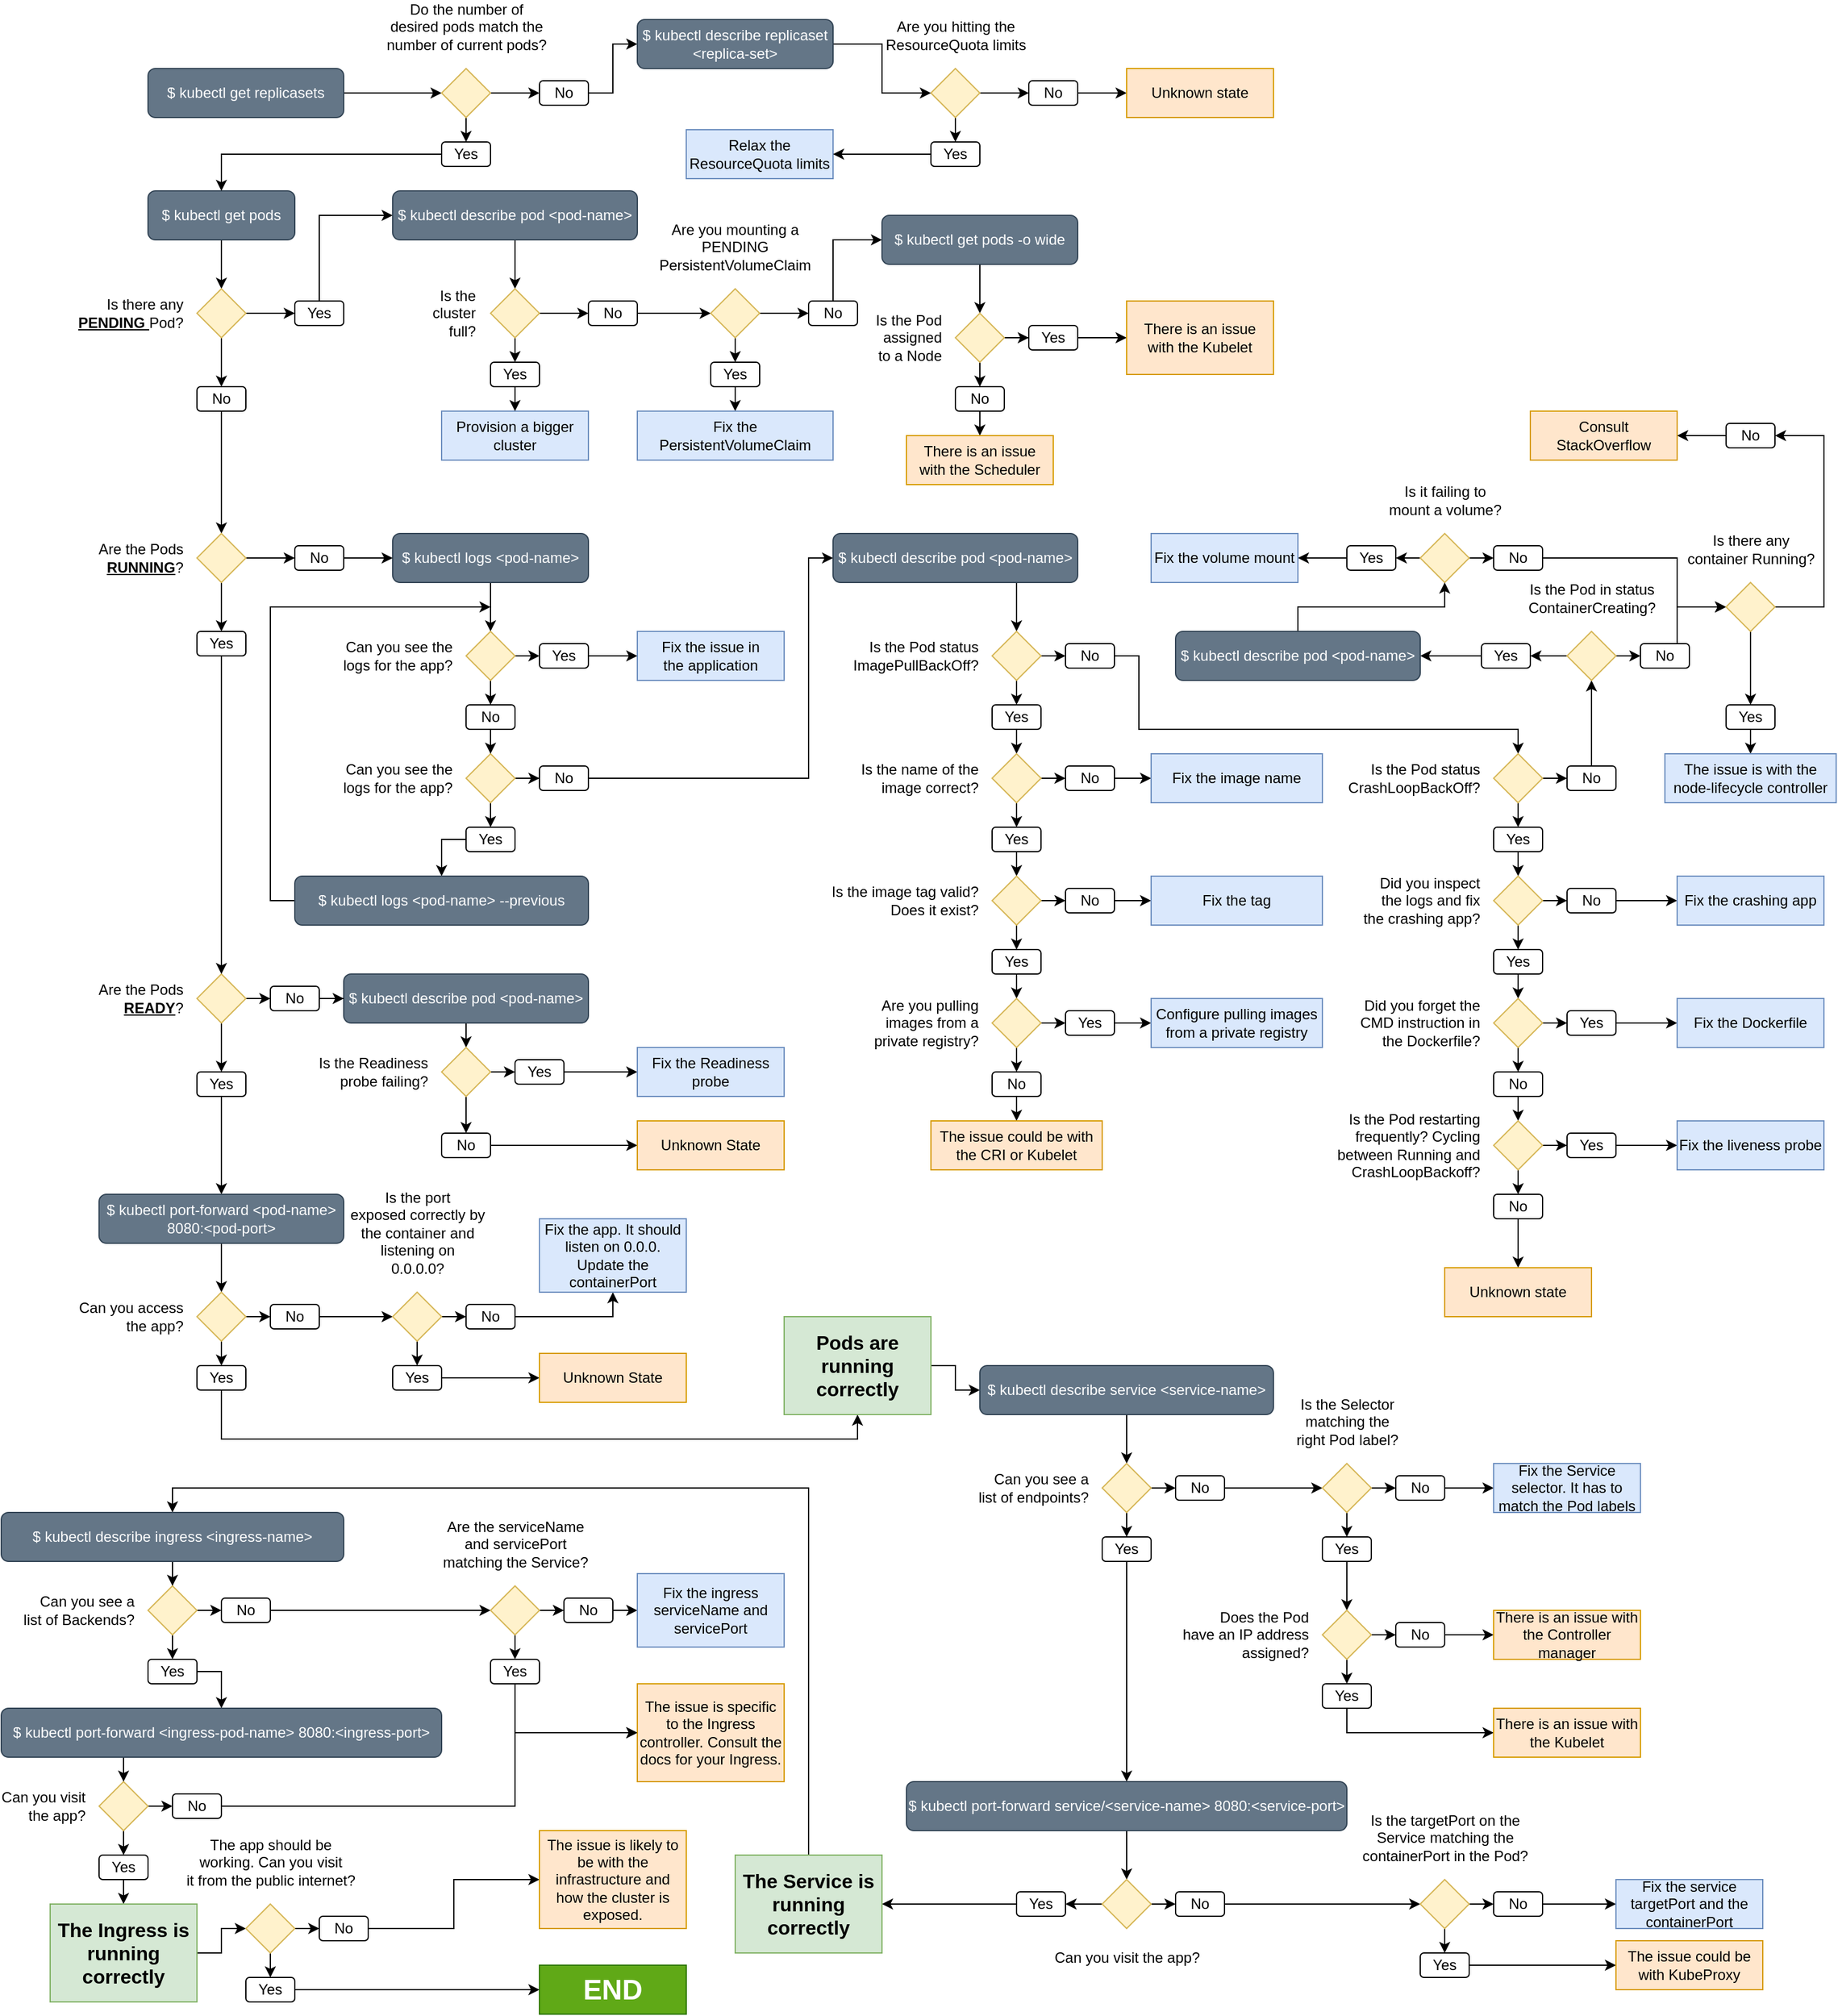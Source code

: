 <mxfile version="16.6.1" type="github">
  <diagram name="Page-1" id="8ce9d11a-91a2-4d17-14d8-a56ed91bf033">
    <mxGraphModel dx="3707" dy="3773" grid="1" gridSize="10" guides="1" tooltips="1" connect="1" arrows="1" fold="1" page="1" pageScale="1" pageWidth="1100" pageHeight="850" background="none" math="0" shadow="0">
      <root>
        <mxCell id="0" />
        <mxCell id="1" parent="0" />
        <mxCell id="_edwEU55tXUdFOv5jaIl-4" style="edgeStyle=orthogonalEdgeStyle;rounded=0;orthogonalLoop=1;jettySize=auto;html=1;exitX=0.5;exitY=1;exitDx=0;exitDy=0;" parent="1" source="_edwEU55tXUdFOv5jaIl-2" target="_edwEU55tXUdFOv5jaIl-3" edge="1">
          <mxGeometry relative="1" as="geometry" />
        </mxCell>
        <mxCell id="_edwEU55tXUdFOv5jaIl-2" value="&lt;div&gt;$ kubectl get pods&lt;/div&gt;" style="rounded=1;whiteSpace=wrap;html=1;fillColor=#647687;fontColor=#ffffff;strokeColor=#314354;" parent="1" vertex="1">
          <mxGeometry x="-960" y="180" width="120" height="40" as="geometry" />
        </mxCell>
        <mxCell id="_edwEU55tXUdFOv5jaIl-11" style="edgeStyle=orthogonalEdgeStyle;rounded=0;orthogonalLoop=1;jettySize=auto;html=1;exitX=0.5;exitY=1;exitDx=0;exitDy=0;entryX=0.5;entryY=0;entryDx=0;entryDy=0;" parent="1" source="_edwEU55tXUdFOv5jaIl-3" target="_edwEU55tXUdFOv5jaIl-8" edge="1">
          <mxGeometry relative="1" as="geometry" />
        </mxCell>
        <mxCell id="_edwEU55tXUdFOv5jaIl-27" style="edgeStyle=orthogonalEdgeStyle;rounded=0;orthogonalLoop=1;jettySize=auto;html=1;exitX=1;exitY=0.5;exitDx=0;exitDy=0;entryX=0;entryY=0.5;entryDx=0;entryDy=0;" parent="1" source="_edwEU55tXUdFOv5jaIl-3" target="_edwEU55tXUdFOv5jaIl-9" edge="1">
          <mxGeometry relative="1" as="geometry" />
        </mxCell>
        <mxCell id="_edwEU55tXUdFOv5jaIl-3" value="&lt;div&gt;Is there any&lt;/div&gt;&lt;div&gt;&lt;u&gt;&lt;b&gt;PENDING &lt;/b&gt;&lt;/u&gt;Pod?&lt;br&gt;&lt;/div&gt;" style="rhombus;html=1;spacingLeft=0;align=right;fillColor=#fff2cc;strokeColor=#d6b656;labelPosition=left;verticalLabelPosition=middle;verticalAlign=middle;spacingRight=10;" parent="1" vertex="1">
          <mxGeometry x="-920" y="260" width="40" height="40" as="geometry" />
        </mxCell>
        <mxCell id="_edwEU55tXUdFOv5jaIl-13" style="edgeStyle=orthogonalEdgeStyle;rounded=0;orthogonalLoop=1;jettySize=auto;html=1;exitX=0.5;exitY=1;exitDx=0;exitDy=0;entryX=0.5;entryY=0;entryDx=0;entryDy=0;" parent="1" source="_edwEU55tXUdFOv5jaIl-8" target="_edwEU55tXUdFOv5jaIl-12" edge="1">
          <mxGeometry relative="1" as="geometry" />
        </mxCell>
        <mxCell id="_edwEU55tXUdFOv5jaIl-8" value="No" style="rounded=1;whiteSpace=wrap;html=1;" parent="1" vertex="1">
          <mxGeometry x="-920" y="340" width="40" height="20" as="geometry" />
        </mxCell>
        <mxCell id="_edwEU55tXUdFOv5jaIl-28" style="edgeStyle=orthogonalEdgeStyle;rounded=0;orthogonalLoop=1;jettySize=auto;html=1;exitX=0.5;exitY=0;exitDx=0;exitDy=0;entryX=0;entryY=0.5;entryDx=0;entryDy=0;" parent="1" source="_edwEU55tXUdFOv5jaIl-9" target="_edwEU55tXUdFOv5jaIl-25" edge="1">
          <mxGeometry relative="1" as="geometry" />
        </mxCell>
        <mxCell id="_edwEU55tXUdFOv5jaIl-9" value="Yes" style="rounded=1;whiteSpace=wrap;html=1;" parent="1" vertex="1">
          <mxGeometry x="-840" y="270" width="40" height="20" as="geometry" />
        </mxCell>
        <mxCell id="_edwEU55tXUdFOv5jaIl-17" style="edgeStyle=orthogonalEdgeStyle;rounded=0;orthogonalLoop=1;jettySize=auto;html=1;exitX=0.5;exitY=1;exitDx=0;exitDy=0;entryX=0.5;entryY=0;entryDx=0;entryDy=0;" parent="1" source="_edwEU55tXUdFOv5jaIl-12" target="_edwEU55tXUdFOv5jaIl-16" edge="1">
          <mxGeometry relative="1" as="geometry" />
        </mxCell>
        <mxCell id="_edwEU55tXUdFOv5jaIl-71" style="edgeStyle=orthogonalEdgeStyle;rounded=0;orthogonalLoop=1;jettySize=auto;html=1;exitX=1;exitY=0.5;exitDx=0;exitDy=0;" parent="1" source="_edwEU55tXUdFOv5jaIl-12" target="_edwEU55tXUdFOv5jaIl-70" edge="1">
          <mxGeometry relative="1" as="geometry" />
        </mxCell>
        <mxCell id="_edwEU55tXUdFOv5jaIl-12" value="&lt;div&gt;Are the Pods&lt;br&gt;&lt;/div&gt;&lt;div&gt;&lt;u&gt;&lt;b&gt;RUNNING&lt;/b&gt;&lt;/u&gt;?&lt;br&gt;&lt;/div&gt;" style="rhombus;html=1;spacingLeft=0;align=right;fillColor=#fff2cc;strokeColor=#d6b656;labelPosition=left;verticalLabelPosition=middle;verticalAlign=middle;spacingRight=10;" parent="1" vertex="1">
          <mxGeometry x="-920" y="460" width="40" height="40" as="geometry" />
        </mxCell>
        <mxCell id="_edwEU55tXUdFOv5jaIl-21" style="edgeStyle=orthogonalEdgeStyle;rounded=0;orthogonalLoop=1;jettySize=auto;html=1;exitX=0.5;exitY=1;exitDx=0;exitDy=0;entryX=0.5;entryY=0;entryDx=0;entryDy=0;" parent="1" source="_edwEU55tXUdFOv5jaIl-14" target="_edwEU55tXUdFOv5jaIl-19" edge="1">
          <mxGeometry relative="1" as="geometry" />
        </mxCell>
        <mxCell id="_edwEU55tXUdFOv5jaIl-201" style="edgeStyle=orthogonalEdgeStyle;rounded=0;orthogonalLoop=1;jettySize=auto;html=1;exitX=1;exitY=0.5;exitDx=0;exitDy=0;entryX=0;entryY=0.5;entryDx=0;entryDy=0;" parent="1" source="_edwEU55tXUdFOv5jaIl-14" target="_edwEU55tXUdFOv5jaIl-200" edge="1">
          <mxGeometry relative="1" as="geometry" />
        </mxCell>
        <mxCell id="_edwEU55tXUdFOv5jaIl-14" value="&lt;div&gt;Are the Pods&lt;br&gt;&lt;/div&gt;&lt;div&gt;&lt;u&gt;&lt;b&gt;READY&lt;/b&gt;&lt;/u&gt;?&lt;br&gt;&lt;/div&gt;" style="rhombus;html=1;spacingLeft=0;align=right;fillColor=#fff2cc;strokeColor=#d6b656;labelPosition=left;verticalLabelPosition=middle;verticalAlign=middle;spacingRight=10;" parent="1" vertex="1">
          <mxGeometry x="-920" y="820" width="40" height="40" as="geometry" />
        </mxCell>
        <mxCell id="_edwEU55tXUdFOv5jaIl-18" style="edgeStyle=orthogonalEdgeStyle;rounded=0;orthogonalLoop=1;jettySize=auto;html=1;exitX=0.5;exitY=1;exitDx=0;exitDy=0;entryX=0.5;entryY=0;entryDx=0;entryDy=0;" parent="1" source="_edwEU55tXUdFOv5jaIl-16" target="_edwEU55tXUdFOv5jaIl-14" edge="1">
          <mxGeometry relative="1" as="geometry" />
        </mxCell>
        <mxCell id="_edwEU55tXUdFOv5jaIl-16" value="Yes" style="rounded=1;whiteSpace=wrap;html=1;" parent="1" vertex="1">
          <mxGeometry x="-920" y="540" width="40" height="20" as="geometry" />
        </mxCell>
        <mxCell id="_edwEU55tXUdFOv5jaIl-24" style="edgeStyle=orthogonalEdgeStyle;rounded=0;orthogonalLoop=1;jettySize=auto;html=1;exitX=0.5;exitY=1;exitDx=0;exitDy=0;entryX=0.5;entryY=0;entryDx=0;entryDy=0;" parent="1" source="_edwEU55tXUdFOv5jaIl-19" target="_edwEU55tXUdFOv5jaIl-22" edge="1">
          <mxGeometry relative="1" as="geometry" />
        </mxCell>
        <mxCell id="_edwEU55tXUdFOv5jaIl-19" value="Yes" style="rounded=1;whiteSpace=wrap;html=1;" parent="1" vertex="1">
          <mxGeometry x="-920" y="900" width="40" height="20" as="geometry" />
        </mxCell>
        <mxCell id="_edwEU55tXUdFOv5jaIl-220" style="edgeStyle=orthogonalEdgeStyle;rounded=0;orthogonalLoop=1;jettySize=auto;html=1;exitX=0.5;exitY=1;exitDx=0;exitDy=0;" parent="1" source="_edwEU55tXUdFOv5jaIl-22" target="_edwEU55tXUdFOv5jaIl-217" edge="1">
          <mxGeometry relative="1" as="geometry" />
        </mxCell>
        <mxCell id="_edwEU55tXUdFOv5jaIl-22" value="&lt;div&gt;$ kubectl port-forward &amp;lt;pod-name&amp;gt;&lt;br&gt;8080:&amp;lt;pod-port&amp;gt;&lt;br&gt;&lt;/div&gt;" style="rounded=1;whiteSpace=wrap;html=1;fillColor=#647687;strokeColor=#314354;fontColor=#ffffff;" parent="1" vertex="1">
          <mxGeometry x="-1000" y="1000" width="200" height="40" as="geometry" />
        </mxCell>
        <mxCell id="_edwEU55tXUdFOv5jaIl-30" style="edgeStyle=orthogonalEdgeStyle;rounded=0;orthogonalLoop=1;jettySize=auto;html=1;exitX=0.5;exitY=1;exitDx=0;exitDy=0;entryX=0.5;entryY=0;entryDx=0;entryDy=0;" parent="1" source="_edwEU55tXUdFOv5jaIl-25" target="_edwEU55tXUdFOv5jaIl-29" edge="1">
          <mxGeometry relative="1" as="geometry" />
        </mxCell>
        <mxCell id="_edwEU55tXUdFOv5jaIl-25" value="&lt;div&gt;$ kubectl describe pod &amp;lt;pod-name&amp;gt;&lt;br&gt;&lt;/div&gt;" style="rounded=1;whiteSpace=wrap;html=1;fillColor=#647687;fontColor=#ffffff;strokeColor=#314354;" parent="1" vertex="1">
          <mxGeometry x="-760" y="180" width="200" height="40" as="geometry" />
        </mxCell>
        <mxCell id="_edwEU55tXUdFOv5jaIl-34" style="edgeStyle=orthogonalEdgeStyle;rounded=0;orthogonalLoop=1;jettySize=auto;html=1;exitX=0.5;exitY=1;exitDx=0;exitDy=0;entryX=0.5;entryY=0;entryDx=0;entryDy=0;" parent="1" source="_edwEU55tXUdFOv5jaIl-29" target="_edwEU55tXUdFOv5jaIl-33" edge="1">
          <mxGeometry relative="1" as="geometry" />
        </mxCell>
        <mxCell id="_edwEU55tXUdFOv5jaIl-37" style="edgeStyle=orthogonalEdgeStyle;rounded=0;orthogonalLoop=1;jettySize=auto;html=1;exitX=1;exitY=0.5;exitDx=0;exitDy=0;entryX=0;entryY=0.5;entryDx=0;entryDy=0;" parent="1" source="_edwEU55tXUdFOv5jaIl-29" target="_edwEU55tXUdFOv5jaIl-36" edge="1">
          <mxGeometry relative="1" as="geometry" />
        </mxCell>
        <mxCell id="_edwEU55tXUdFOv5jaIl-29" value="&lt;div&gt;Is the cluster full?&lt;br&gt;&lt;/div&gt;" style="rhombus;whiteSpace=wrap;html=1;spacingLeft=0;align=right;fillColor=#fff2cc;strokeColor=#d6b656;labelPosition=left;verticalLabelPosition=middle;verticalAlign=middle;spacingRight=10;" parent="1" vertex="1">
          <mxGeometry x="-680" y="260" width="40" height="40" as="geometry" />
        </mxCell>
        <mxCell id="_edwEU55tXUdFOv5jaIl-31" value="Provision a bigger cluster" style="rounded=0;whiteSpace=wrap;html=1;fillColor=#dae8fc;strokeColor=#6c8ebf;" parent="1" vertex="1">
          <mxGeometry x="-720" y="360" width="120" height="40" as="geometry" />
        </mxCell>
        <mxCell id="_edwEU55tXUdFOv5jaIl-32" style="edgeStyle=orthogonalEdgeStyle;rounded=0;orthogonalLoop=1;jettySize=auto;html=1;exitX=0.5;exitY=1;exitDx=0;exitDy=0;" parent="1" source="_edwEU55tXUdFOv5jaIl-31" target="_edwEU55tXUdFOv5jaIl-31" edge="1">
          <mxGeometry relative="1" as="geometry" />
        </mxCell>
        <mxCell id="_edwEU55tXUdFOv5jaIl-35" style="edgeStyle=orthogonalEdgeStyle;rounded=0;orthogonalLoop=1;jettySize=auto;html=1;exitX=0.5;exitY=1;exitDx=0;exitDy=0;entryX=0.5;entryY=0;entryDx=0;entryDy=0;" parent="1" source="_edwEU55tXUdFOv5jaIl-33" target="_edwEU55tXUdFOv5jaIl-31" edge="1">
          <mxGeometry relative="1" as="geometry" />
        </mxCell>
        <mxCell id="_edwEU55tXUdFOv5jaIl-33" value="Yes" style="rounded=1;whiteSpace=wrap;html=1;" parent="1" vertex="1">
          <mxGeometry x="-680" y="320" width="40" height="20" as="geometry" />
        </mxCell>
        <mxCell id="_edwEU55tXUdFOv5jaIl-39" style="edgeStyle=orthogonalEdgeStyle;rounded=0;orthogonalLoop=1;jettySize=auto;html=1;exitX=1;exitY=0.5;exitDx=0;exitDy=0;entryX=0;entryY=0.5;entryDx=0;entryDy=0;" parent="1" source="_edwEU55tXUdFOv5jaIl-36" target="_edwEU55tXUdFOv5jaIl-46" edge="1">
          <mxGeometry relative="1" as="geometry">
            <mxPoint x="-390" y="300" as="targetPoint" />
          </mxGeometry>
        </mxCell>
        <mxCell id="_edwEU55tXUdFOv5jaIl-36" value="No" style="rounded=1;whiteSpace=wrap;html=1;" parent="1" vertex="1">
          <mxGeometry x="-600" y="270" width="40" height="20" as="geometry" />
        </mxCell>
        <mxCell id="_edwEU55tXUdFOv5jaIl-42" style="edgeStyle=orthogonalEdgeStyle;rounded=0;orthogonalLoop=1;jettySize=auto;html=1;exitX=0.5;exitY=1;exitDx=0;exitDy=0;entryX=0.5;entryY=0;entryDx=0;entryDy=0;" parent="1" source="_edwEU55tXUdFOv5jaIl-38" target="_edwEU55tXUdFOv5jaIl-41" edge="1">
          <mxGeometry relative="1" as="geometry" />
        </mxCell>
        <mxCell id="_edwEU55tXUdFOv5jaIl-45" style="edgeStyle=orthogonalEdgeStyle;rounded=0;orthogonalLoop=1;jettySize=auto;html=1;exitX=1;exitY=0.5;exitDx=0;exitDy=0;" parent="1" source="_edwEU55tXUdFOv5jaIl-38" target="_edwEU55tXUdFOv5jaIl-44" edge="1">
          <mxGeometry relative="1" as="geometry" />
        </mxCell>
        <mxCell id="_edwEU55tXUdFOv5jaIl-38" value="Are you hitting the&lt;br&gt;ResourceQuota limits" style="rhombus;html=1;spacingLeft=0;align=center;fillColor=#fff2cc;strokeColor=#d6b656;spacingTop=0;spacingRight=0;spacingBottom=10;labelPosition=center;verticalLabelPosition=top;verticalAlign=bottom;" parent="1" vertex="1">
          <mxGeometry x="-320" y="80" width="40" height="40" as="geometry" />
        </mxCell>
        <mxCell id="_edwEU55tXUdFOv5jaIl-40" value="Relax the ResourceQuota limits" style="rounded=0;whiteSpace=wrap;html=1;fillColor=#dae8fc;strokeColor=#6c8ebf;" parent="1" vertex="1">
          <mxGeometry x="-520" y="130" width="120" height="40" as="geometry" />
        </mxCell>
        <mxCell id="_edwEU55tXUdFOv5jaIl-43" style="edgeStyle=orthogonalEdgeStyle;rounded=0;orthogonalLoop=1;jettySize=auto;html=1;exitX=0;exitY=0.5;exitDx=0;exitDy=0;entryX=1;entryY=0.5;entryDx=0;entryDy=0;" parent="1" source="_edwEU55tXUdFOv5jaIl-41" target="_edwEU55tXUdFOv5jaIl-40" edge="1">
          <mxGeometry relative="1" as="geometry" />
        </mxCell>
        <mxCell id="_edwEU55tXUdFOv5jaIl-41" value="Yes" style="rounded=1;whiteSpace=wrap;html=1;" parent="1" vertex="1">
          <mxGeometry x="-320" y="140" width="40" height="20" as="geometry" />
        </mxCell>
        <mxCell id="_edwEU55tXUdFOv5jaIl-259" style="edgeStyle=orthogonalEdgeStyle;rounded=0;orthogonalLoop=1;jettySize=auto;html=1;exitX=1;exitY=0.5;exitDx=0;exitDy=0;entryX=0;entryY=0.5;entryDx=0;entryDy=0;fontSize=16;" parent="1" source="_edwEU55tXUdFOv5jaIl-44" target="_edwEU55tXUdFOv5jaIl-258" edge="1">
          <mxGeometry relative="1" as="geometry" />
        </mxCell>
        <mxCell id="_edwEU55tXUdFOv5jaIl-44" value="No" style="rounded=1;whiteSpace=wrap;html=1;" parent="1" vertex="1">
          <mxGeometry x="-240" y="90" width="40" height="20" as="geometry" />
        </mxCell>
        <mxCell id="_edwEU55tXUdFOv5jaIl-49" style="edgeStyle=orthogonalEdgeStyle;rounded=0;orthogonalLoop=1;jettySize=auto;html=1;exitX=0.5;exitY=1;exitDx=0;exitDy=0;entryX=0.5;entryY=0;entryDx=0;entryDy=0;" parent="1" source="_edwEU55tXUdFOv5jaIl-46" target="_edwEU55tXUdFOv5jaIl-48" edge="1">
          <mxGeometry relative="1" as="geometry" />
        </mxCell>
        <mxCell id="_edwEU55tXUdFOv5jaIl-54" style="edgeStyle=orthogonalEdgeStyle;rounded=0;orthogonalLoop=1;jettySize=auto;html=1;exitX=1;exitY=0.5;exitDx=0;exitDy=0;entryX=0;entryY=0.5;entryDx=0;entryDy=0;" parent="1" source="_edwEU55tXUdFOv5jaIl-46" target="_edwEU55tXUdFOv5jaIl-53" edge="1">
          <mxGeometry relative="1" as="geometry" />
        </mxCell>
        <mxCell id="_edwEU55tXUdFOv5jaIl-46" value="Are you mounting a PENDING PersistentVolumeClaim" style="rhombus;whiteSpace=wrap;html=1;spacingLeft=0;align=center;fillColor=#fff2cc;strokeColor=#d6b656;spacingTop=0;spacingRight=0;spacingBottom=10;labelPosition=center;verticalLabelPosition=top;verticalAlign=bottom;" parent="1" vertex="1">
          <mxGeometry x="-500" y="260" width="40" height="40" as="geometry" />
        </mxCell>
        <mxCell id="_edwEU55tXUdFOv5jaIl-52" style="edgeStyle=orthogonalEdgeStyle;rounded=0;orthogonalLoop=1;jettySize=auto;html=1;exitX=0.5;exitY=1;exitDx=0;exitDy=0;entryX=0.5;entryY=0;entryDx=0;entryDy=0;" parent="1" source="_edwEU55tXUdFOv5jaIl-48" target="_edwEU55tXUdFOv5jaIl-50" edge="1">
          <mxGeometry relative="1" as="geometry" />
        </mxCell>
        <mxCell id="_edwEU55tXUdFOv5jaIl-48" value="Yes" style="rounded=1;whiteSpace=wrap;html=1;" parent="1" vertex="1">
          <mxGeometry x="-500" y="320" width="40" height="20" as="geometry" />
        </mxCell>
        <mxCell id="_edwEU55tXUdFOv5jaIl-50" value="Fix the PersistentVolumeClaim" style="rounded=0;whiteSpace=wrap;html=1;fillColor=#dae8fc;strokeColor=#6c8ebf;" parent="1" vertex="1">
          <mxGeometry x="-560" y="360" width="160" height="40" as="geometry" />
        </mxCell>
        <mxCell id="_edwEU55tXUdFOv5jaIl-56" style="edgeStyle=orthogonalEdgeStyle;rounded=0;orthogonalLoop=1;jettySize=auto;html=1;exitX=0.5;exitY=0;exitDx=0;exitDy=0;entryX=0;entryY=0.5;entryDx=0;entryDy=0;" parent="1" source="_edwEU55tXUdFOv5jaIl-53" target="_edwEU55tXUdFOv5jaIl-55" edge="1">
          <mxGeometry relative="1" as="geometry" />
        </mxCell>
        <mxCell id="_edwEU55tXUdFOv5jaIl-53" value="No" style="rounded=1;whiteSpace=wrap;html=1;" parent="1" vertex="1">
          <mxGeometry x="-420" y="270" width="40" height="20" as="geometry" />
        </mxCell>
        <mxCell id="_edwEU55tXUdFOv5jaIl-60" style="edgeStyle=orthogonalEdgeStyle;rounded=0;orthogonalLoop=1;jettySize=auto;html=1;exitX=0.5;exitY=1;exitDx=0;exitDy=0;" parent="1" source="_edwEU55tXUdFOv5jaIl-55" target="_edwEU55tXUdFOv5jaIl-57" edge="1">
          <mxGeometry relative="1" as="geometry" />
        </mxCell>
        <mxCell id="_edwEU55tXUdFOv5jaIl-55" value="&lt;div&gt;$ kubectl get pods -o wide&lt;br&gt;&lt;/div&gt;" style="rounded=1;whiteSpace=wrap;html=1;fillColor=#647687;fontColor=#ffffff;strokeColor=#314354;" parent="1" vertex="1">
          <mxGeometry x="-360" y="200" width="160" height="40" as="geometry" />
        </mxCell>
        <mxCell id="_edwEU55tXUdFOv5jaIl-64" style="edgeStyle=orthogonalEdgeStyle;rounded=0;orthogonalLoop=1;jettySize=auto;html=1;exitX=0.5;exitY=1;exitDx=0;exitDy=0;entryX=0.5;entryY=0;entryDx=0;entryDy=0;" parent="1" source="_edwEU55tXUdFOv5jaIl-57" target="_edwEU55tXUdFOv5jaIl-62" edge="1">
          <mxGeometry relative="1" as="geometry" />
        </mxCell>
        <mxCell id="_edwEU55tXUdFOv5jaIl-66" style="edgeStyle=orthogonalEdgeStyle;rounded=0;orthogonalLoop=1;jettySize=auto;html=1;exitX=1;exitY=0.5;exitDx=0;exitDy=0;" parent="1" source="_edwEU55tXUdFOv5jaIl-57" target="_edwEU55tXUdFOv5jaIl-61" edge="1">
          <mxGeometry relative="1" as="geometry" />
        </mxCell>
        <mxCell id="_edwEU55tXUdFOv5jaIl-57" value="Is the Pod&lt;br&gt;assigned&lt;br&gt;to a Node" style="rhombus;html=1;spacingLeft=0;align=right;fillColor=#fff2cc;strokeColor=#d6b656;spacingTop=0;spacingRight=10;spacingBottom=0;labelPosition=left;verticalLabelPosition=middle;verticalAlign=middle;" parent="1" vertex="1">
          <mxGeometry x="-300" y="280" width="40" height="40" as="geometry" />
        </mxCell>
        <mxCell id="_edwEU55tXUdFOv5jaIl-68" style="edgeStyle=orthogonalEdgeStyle;rounded=0;orthogonalLoop=1;jettySize=auto;html=1;exitX=1;exitY=0.5;exitDx=0;exitDy=0;entryX=0;entryY=0.5;entryDx=0;entryDy=0;" parent="1" source="_edwEU55tXUdFOv5jaIl-61" target="_edwEU55tXUdFOv5jaIl-67" edge="1">
          <mxGeometry relative="1" as="geometry" />
        </mxCell>
        <mxCell id="_edwEU55tXUdFOv5jaIl-61" value="Yes" style="rounded=1;whiteSpace=wrap;html=1;" parent="1" vertex="1">
          <mxGeometry x="-240" y="290" width="40" height="20" as="geometry" />
        </mxCell>
        <mxCell id="_edwEU55tXUdFOv5jaIl-65" style="edgeStyle=orthogonalEdgeStyle;rounded=0;orthogonalLoop=1;jettySize=auto;html=1;exitX=0.5;exitY=1;exitDx=0;exitDy=0;entryX=0.5;entryY=0;entryDx=0;entryDy=0;" parent="1" source="_edwEU55tXUdFOv5jaIl-62" target="_edwEU55tXUdFOv5jaIl-63" edge="1">
          <mxGeometry relative="1" as="geometry" />
        </mxCell>
        <mxCell id="_edwEU55tXUdFOv5jaIl-62" value="No" style="rounded=1;whiteSpace=wrap;html=1;" parent="1" vertex="1">
          <mxGeometry x="-300" y="340" width="40" height="20" as="geometry" />
        </mxCell>
        <mxCell id="_edwEU55tXUdFOv5jaIl-63" value="There is an issue&lt;br&gt;with the Scheduler" style="rounded=0;whiteSpace=wrap;html=1;fillColor=#ffe6cc;strokeColor=#d79b00;" parent="1" vertex="1">
          <mxGeometry x="-340" y="380" width="120" height="40" as="geometry" />
        </mxCell>
        <mxCell id="_edwEU55tXUdFOv5jaIl-67" value="There is an issue&lt;br&gt;with the Kubelet" style="rounded=0;whiteSpace=wrap;html=1;fillColor=#ffe6cc;strokeColor=#d79b00;" parent="1" vertex="1">
          <mxGeometry x="-160" y="270" width="120" height="60" as="geometry" />
        </mxCell>
        <mxCell id="_edwEU55tXUdFOv5jaIl-79" style="edgeStyle=orthogonalEdgeStyle;rounded=0;orthogonalLoop=1;jettySize=auto;html=1;exitX=0.5;exitY=1;exitDx=0;exitDy=0;entryX=0.5;entryY=0;entryDx=0;entryDy=0;" parent="1" source="_edwEU55tXUdFOv5jaIl-69" target="_edwEU55tXUdFOv5jaIl-75" edge="1">
          <mxGeometry relative="1" as="geometry" />
        </mxCell>
        <mxCell id="_edwEU55tXUdFOv5jaIl-69" value="&lt;div&gt;$ kubectl logs &amp;lt;pod-name&amp;gt;&lt;br&gt;&lt;/div&gt;" style="rounded=1;whiteSpace=wrap;html=1;fillColor=#647687;strokeColor=#314354;fontColor=#ffffff;" parent="1" vertex="1">
          <mxGeometry x="-760" y="460" width="160" height="40" as="geometry" />
        </mxCell>
        <mxCell id="_edwEU55tXUdFOv5jaIl-72" style="edgeStyle=orthogonalEdgeStyle;rounded=0;orthogonalLoop=1;jettySize=auto;html=1;exitX=1;exitY=0.5;exitDx=0;exitDy=0;" parent="1" source="_edwEU55tXUdFOv5jaIl-70" target="_edwEU55tXUdFOv5jaIl-69" edge="1">
          <mxGeometry relative="1" as="geometry" />
        </mxCell>
        <mxCell id="_edwEU55tXUdFOv5jaIl-70" value="No" style="rounded=1;whiteSpace=wrap;html=1;" parent="1" vertex="1">
          <mxGeometry x="-840" y="470" width="40" height="20" as="geometry" />
        </mxCell>
        <mxCell id="_edwEU55tXUdFOv5jaIl-82" style="edgeStyle=orthogonalEdgeStyle;rounded=0;orthogonalLoop=1;jettySize=auto;html=1;exitX=0.5;exitY=1;exitDx=0;exitDy=0;entryX=0.5;entryY=0;entryDx=0;entryDy=0;" parent="1" source="_edwEU55tXUdFOv5jaIl-73" target="_edwEU55tXUdFOv5jaIl-76" edge="1">
          <mxGeometry relative="1" as="geometry" />
        </mxCell>
        <mxCell id="_edwEU55tXUdFOv5jaIl-89" style="edgeStyle=orthogonalEdgeStyle;rounded=0;orthogonalLoop=1;jettySize=auto;html=1;exitX=1;exitY=0.5;exitDx=0;exitDy=0;" parent="1" source="_edwEU55tXUdFOv5jaIl-73" target="_edwEU55tXUdFOv5jaIl-86" edge="1">
          <mxGeometry relative="1" as="geometry" />
        </mxCell>
        <mxCell id="_edwEU55tXUdFOv5jaIl-73" value="Can you see the&lt;br&gt;logs for the app?" style="rhombus;html=1;spacingLeft=0;align=right;fillColor=#fff2cc;strokeColor=#d6b656;labelPosition=left;verticalLabelPosition=middle;verticalAlign=middle;spacingRight=10;" parent="1" vertex="1">
          <mxGeometry x="-700" y="640" width="40" height="40" as="geometry" />
        </mxCell>
        <mxCell id="_edwEU55tXUdFOv5jaIl-81" style="edgeStyle=orthogonalEdgeStyle;rounded=0;orthogonalLoop=1;jettySize=auto;html=1;exitX=0.5;exitY=1;exitDx=0;exitDy=0;entryX=0.5;entryY=0;entryDx=0;entryDy=0;" parent="1" source="_edwEU55tXUdFOv5jaIl-74" target="_edwEU55tXUdFOv5jaIl-73" edge="1">
          <mxGeometry relative="1" as="geometry" />
        </mxCell>
        <mxCell id="_edwEU55tXUdFOv5jaIl-74" value="No" style="rounded=1;whiteSpace=wrap;html=1;" parent="1" vertex="1">
          <mxGeometry x="-700" y="600" width="40" height="20" as="geometry" />
        </mxCell>
        <mxCell id="_edwEU55tXUdFOv5jaIl-80" style="edgeStyle=orthogonalEdgeStyle;rounded=0;orthogonalLoop=1;jettySize=auto;html=1;exitX=0.5;exitY=1;exitDx=0;exitDy=0;entryX=0.5;entryY=0;entryDx=0;entryDy=0;" parent="1" source="_edwEU55tXUdFOv5jaIl-75" target="_edwEU55tXUdFOv5jaIl-74" edge="1">
          <mxGeometry relative="1" as="geometry" />
        </mxCell>
        <mxCell id="_edwEU55tXUdFOv5jaIl-87" style="edgeStyle=orthogonalEdgeStyle;rounded=0;orthogonalLoop=1;jettySize=auto;html=1;exitX=1;exitY=0.5;exitDx=0;exitDy=0;entryX=0;entryY=0.5;entryDx=0;entryDy=0;" parent="1" source="_edwEU55tXUdFOv5jaIl-75" target="_edwEU55tXUdFOv5jaIl-85" edge="1">
          <mxGeometry relative="1" as="geometry" />
        </mxCell>
        <mxCell id="_edwEU55tXUdFOv5jaIl-75" value="Can you see the&lt;br&gt;logs for the app?" style="rhombus;html=1;spacingLeft=0;align=right;fillColor=#fff2cc;strokeColor=#d6b656;labelPosition=left;verticalLabelPosition=middle;verticalAlign=middle;spacingRight=10;" parent="1" vertex="1">
          <mxGeometry x="-700" y="540" width="40" height="40" as="geometry" />
        </mxCell>
        <mxCell id="_edwEU55tXUdFOv5jaIl-83" style="edgeStyle=orthogonalEdgeStyle;rounded=0;orthogonalLoop=1;jettySize=auto;html=1;exitX=0;exitY=0.5;exitDx=0;exitDy=0;entryX=0.5;entryY=0;entryDx=0;entryDy=0;" parent="1" source="_edwEU55tXUdFOv5jaIl-76" target="_edwEU55tXUdFOv5jaIl-77" edge="1">
          <mxGeometry relative="1" as="geometry" />
        </mxCell>
        <mxCell id="_edwEU55tXUdFOv5jaIl-76" value="Yes" style="rounded=1;whiteSpace=wrap;html=1;" parent="1" vertex="1">
          <mxGeometry x="-700" y="700" width="40" height="20" as="geometry" />
        </mxCell>
        <mxCell id="_edwEU55tXUdFOv5jaIl-78" style="edgeStyle=orthogonalEdgeStyle;rounded=0;orthogonalLoop=1;jettySize=auto;html=1;exitX=0;exitY=0.5;exitDx=0;exitDy=0;" parent="1" source="_edwEU55tXUdFOv5jaIl-77" edge="1">
          <mxGeometry relative="1" as="geometry">
            <mxPoint x="-680" y="520" as="targetPoint" />
            <Array as="points">
              <mxPoint x="-860" y="760" />
              <mxPoint x="-860" y="520" />
            </Array>
          </mxGeometry>
        </mxCell>
        <mxCell id="_edwEU55tXUdFOv5jaIl-77" value="&lt;div&gt;$ kubectl logs &amp;lt;pod-name&amp;gt; --previous&lt;/div&gt;" style="rounded=1;whiteSpace=wrap;html=1;fillColor=#647687;strokeColor=#314354;fontColor=#ffffff;" parent="1" vertex="1">
          <mxGeometry x="-840" y="740" width="240" height="40" as="geometry" />
        </mxCell>
        <mxCell id="_edwEU55tXUdFOv5jaIl-84" value="Fix the issue in&lt;br&gt;the application" style="rounded=0;whiteSpace=wrap;html=1;fillColor=#dae8fc;strokeColor=#6c8ebf;" parent="1" vertex="1">
          <mxGeometry x="-560" y="540" width="120" height="40" as="geometry" />
        </mxCell>
        <mxCell id="_edwEU55tXUdFOv5jaIl-88" style="edgeStyle=orthogonalEdgeStyle;rounded=0;orthogonalLoop=1;jettySize=auto;html=1;exitX=1;exitY=0.5;exitDx=0;exitDy=0;entryX=0;entryY=0.5;entryDx=0;entryDy=0;" parent="1" source="_edwEU55tXUdFOv5jaIl-85" target="_edwEU55tXUdFOv5jaIl-84" edge="1">
          <mxGeometry relative="1" as="geometry" />
        </mxCell>
        <mxCell id="_edwEU55tXUdFOv5jaIl-85" value="Yes" style="rounded=1;whiteSpace=wrap;html=1;" parent="1" vertex="1">
          <mxGeometry x="-640" y="550" width="40" height="20" as="geometry" />
        </mxCell>
        <mxCell id="_edwEU55tXUdFOv5jaIl-92" style="edgeStyle=orthogonalEdgeStyle;rounded=0;orthogonalLoop=1;jettySize=auto;html=1;exitX=1;exitY=0.5;exitDx=0;exitDy=0;entryX=0;entryY=0.5;entryDx=0;entryDy=0;" parent="1" source="_edwEU55tXUdFOv5jaIl-86" target="_edwEU55tXUdFOv5jaIl-91" edge="1">
          <mxGeometry relative="1" as="geometry">
            <Array as="points">
              <mxPoint x="-420" y="660" />
              <mxPoint x="-420" y="480" />
            </Array>
          </mxGeometry>
        </mxCell>
        <mxCell id="_edwEU55tXUdFOv5jaIl-86" value="No" style="rounded=1;whiteSpace=wrap;html=1;" parent="1" vertex="1">
          <mxGeometry x="-640" y="650" width="40" height="20" as="geometry" />
        </mxCell>
        <mxCell id="_edwEU55tXUdFOv5jaIl-94" style="edgeStyle=orthogonalEdgeStyle;rounded=0;orthogonalLoop=1;jettySize=auto;html=1;exitX=0.75;exitY=1;exitDx=0;exitDy=0;entryX=0.5;entryY=0;entryDx=0;entryDy=0;" parent="1" source="_edwEU55tXUdFOv5jaIl-91" target="_edwEU55tXUdFOv5jaIl-93" edge="1">
          <mxGeometry relative="1" as="geometry" />
        </mxCell>
        <mxCell id="_edwEU55tXUdFOv5jaIl-91" value="&lt;div&gt;$ kubectl describe pod &amp;lt;pod-name&amp;gt;&lt;br&gt;&lt;/div&gt;" style="rounded=1;whiteSpace=wrap;html=1;fillColor=#647687;fontColor=#ffffff;strokeColor=#314354;" parent="1" vertex="1">
          <mxGeometry x="-400" y="460" width="200" height="40" as="geometry" />
        </mxCell>
        <mxCell id="_edwEU55tXUdFOv5jaIl-98" style="edgeStyle=orthogonalEdgeStyle;rounded=0;orthogonalLoop=1;jettySize=auto;html=1;exitX=0.5;exitY=1;exitDx=0;exitDy=0;entryX=0.5;entryY=0;entryDx=0;entryDy=0;" parent="1" source="_edwEU55tXUdFOv5jaIl-93" target="_edwEU55tXUdFOv5jaIl-95" edge="1">
          <mxGeometry relative="1" as="geometry" />
        </mxCell>
        <mxCell id="_edwEU55tXUdFOv5jaIl-99" style="edgeStyle=orthogonalEdgeStyle;rounded=0;orthogonalLoop=1;jettySize=auto;html=1;exitX=1;exitY=0.5;exitDx=0;exitDy=0;entryX=0;entryY=0.5;entryDx=0;entryDy=0;" parent="1" source="_edwEU55tXUdFOv5jaIl-93" target="_edwEU55tXUdFOv5jaIl-96" edge="1">
          <mxGeometry relative="1" as="geometry" />
        </mxCell>
        <mxCell id="_edwEU55tXUdFOv5jaIl-93" value="Is the Pod status&lt;br&gt;ImagePullBackOff?" style="rhombus;html=1;spacingLeft=0;align=right;fillColor=#fff2cc;strokeColor=#d6b656;labelPosition=left;verticalLabelPosition=middle;verticalAlign=middle;spacingRight=10;" parent="1" vertex="1">
          <mxGeometry x="-270" y="540" width="40" height="40" as="geometry" />
        </mxCell>
        <mxCell id="_edwEU55tXUdFOv5jaIl-106" style="edgeStyle=orthogonalEdgeStyle;rounded=0;orthogonalLoop=1;jettySize=auto;html=1;exitX=0.5;exitY=1;exitDx=0;exitDy=0;entryX=0.5;entryY=0;entryDx=0;entryDy=0;" parent="1" source="_edwEU55tXUdFOv5jaIl-95" target="_edwEU55tXUdFOv5jaIl-103" edge="1">
          <mxGeometry relative="1" as="geometry" />
        </mxCell>
        <mxCell id="_edwEU55tXUdFOv5jaIl-95" value="Yes" style="rounded=1;whiteSpace=wrap;html=1;" parent="1" vertex="1">
          <mxGeometry x="-270" y="600" width="40" height="20" as="geometry" />
        </mxCell>
        <mxCell id="_edwEU55tXUdFOv5jaIl-158" style="edgeStyle=orthogonalEdgeStyle;rounded=0;orthogonalLoop=1;jettySize=auto;html=1;exitX=1;exitY=0.5;exitDx=0;exitDy=0;entryX=0.5;entryY=0;entryDx=0;entryDy=0;" parent="1" source="_edwEU55tXUdFOv5jaIl-96" target="_edwEU55tXUdFOv5jaIl-135" edge="1">
          <mxGeometry relative="1" as="geometry">
            <Array as="points">
              <mxPoint x="-150" y="560" />
              <mxPoint x="-150" y="620" />
              <mxPoint x="160" y="620" />
            </Array>
          </mxGeometry>
        </mxCell>
        <mxCell id="_edwEU55tXUdFOv5jaIl-96" value="No" style="rounded=1;whiteSpace=wrap;html=1;" parent="1" vertex="1">
          <mxGeometry x="-210" y="550" width="40" height="20" as="geometry" />
        </mxCell>
        <mxCell id="_edwEU55tXUdFOv5jaIl-101" style="edgeStyle=orthogonalEdgeStyle;rounded=0;orthogonalLoop=1;jettySize=auto;html=1;exitX=0.5;exitY=1;exitDx=0;exitDy=0;entryX=0.5;entryY=0;entryDx=0;entryDy=0;" parent="1" source="_edwEU55tXUdFOv5jaIl-103" target="_edwEU55tXUdFOv5jaIl-104" edge="1">
          <mxGeometry relative="1" as="geometry" />
        </mxCell>
        <mxCell id="_edwEU55tXUdFOv5jaIl-102" style="edgeStyle=orthogonalEdgeStyle;rounded=0;orthogonalLoop=1;jettySize=auto;html=1;exitX=1;exitY=0.5;exitDx=0;exitDy=0;entryX=0;entryY=0.5;entryDx=0;entryDy=0;" parent="1" source="_edwEU55tXUdFOv5jaIl-103" target="_edwEU55tXUdFOv5jaIl-105" edge="1">
          <mxGeometry relative="1" as="geometry" />
        </mxCell>
        <mxCell id="_edwEU55tXUdFOv5jaIl-103" value="Is the name of the&lt;br&gt;image correct?" style="rhombus;html=1;spacingLeft=0;align=right;fillColor=#fff2cc;strokeColor=#d6b656;labelPosition=left;verticalLabelPosition=middle;verticalAlign=middle;spacingRight=10;" parent="1" vertex="1">
          <mxGeometry x="-270" y="640" width="40" height="40" as="geometry" />
        </mxCell>
        <mxCell id="_edwEU55tXUdFOv5jaIl-112" style="edgeStyle=orthogonalEdgeStyle;rounded=0;orthogonalLoop=1;jettySize=auto;html=1;exitX=0.5;exitY=1;exitDx=0;exitDy=0;entryX=0.5;entryY=0;entryDx=0;entryDy=0;" parent="1" source="_edwEU55tXUdFOv5jaIl-104" target="_edwEU55tXUdFOv5jaIl-109" edge="1">
          <mxGeometry relative="1" as="geometry" />
        </mxCell>
        <mxCell id="_edwEU55tXUdFOv5jaIl-104" value="Yes" style="rounded=1;whiteSpace=wrap;html=1;" parent="1" vertex="1">
          <mxGeometry x="-270" y="700" width="40" height="20" as="geometry" />
        </mxCell>
        <mxCell id="_edwEU55tXUdFOv5jaIl-125" style="edgeStyle=orthogonalEdgeStyle;rounded=0;orthogonalLoop=1;jettySize=auto;html=1;exitX=1;exitY=0.5;exitDx=0;exitDy=0;entryX=0;entryY=0.5;entryDx=0;entryDy=0;" parent="1" source="_edwEU55tXUdFOv5jaIl-105" target="_edwEU55tXUdFOv5jaIl-120" edge="1">
          <mxGeometry relative="1" as="geometry" />
        </mxCell>
        <mxCell id="_edwEU55tXUdFOv5jaIl-105" value="No" style="rounded=1;whiteSpace=wrap;html=1;" parent="1" vertex="1">
          <mxGeometry x="-210" y="650" width="40" height="20" as="geometry" />
        </mxCell>
        <mxCell id="_edwEU55tXUdFOv5jaIl-107" style="edgeStyle=orthogonalEdgeStyle;rounded=0;orthogonalLoop=1;jettySize=auto;html=1;exitX=0.5;exitY=1;exitDx=0;exitDy=0;entryX=0.5;entryY=0;entryDx=0;entryDy=0;" parent="1" source="_edwEU55tXUdFOv5jaIl-109" target="_edwEU55tXUdFOv5jaIl-110" edge="1">
          <mxGeometry relative="1" as="geometry" />
        </mxCell>
        <mxCell id="_edwEU55tXUdFOv5jaIl-108" style="edgeStyle=orthogonalEdgeStyle;rounded=0;orthogonalLoop=1;jettySize=auto;html=1;exitX=1;exitY=0.5;exitDx=0;exitDy=0;entryX=0;entryY=0.5;entryDx=0;entryDy=0;" parent="1" source="_edwEU55tXUdFOv5jaIl-109" target="_edwEU55tXUdFOv5jaIl-111" edge="1">
          <mxGeometry relative="1" as="geometry" />
        </mxCell>
        <mxCell id="_edwEU55tXUdFOv5jaIl-109" value="Is the image tag valid?&lt;br&gt;Does it exist?" style="rhombus;html=1;spacingLeft=0;align=right;fillColor=#fff2cc;strokeColor=#d6b656;labelPosition=left;verticalLabelPosition=middle;verticalAlign=middle;spacingRight=10;" parent="1" vertex="1">
          <mxGeometry x="-270" y="740" width="40" height="40" as="geometry" />
        </mxCell>
        <mxCell id="_edwEU55tXUdFOv5jaIl-118" style="edgeStyle=orthogonalEdgeStyle;rounded=0;orthogonalLoop=1;jettySize=auto;html=1;exitX=0.5;exitY=1;exitDx=0;exitDy=0;entryX=0.5;entryY=0;entryDx=0;entryDy=0;" parent="1" source="_edwEU55tXUdFOv5jaIl-110" target="_edwEU55tXUdFOv5jaIl-115" edge="1">
          <mxGeometry relative="1" as="geometry" />
        </mxCell>
        <mxCell id="_edwEU55tXUdFOv5jaIl-110" value="Yes" style="rounded=1;whiteSpace=wrap;html=1;" parent="1" vertex="1">
          <mxGeometry x="-270" y="800" width="40" height="20" as="geometry" />
        </mxCell>
        <mxCell id="_edwEU55tXUdFOv5jaIl-124" style="edgeStyle=orthogonalEdgeStyle;rounded=0;orthogonalLoop=1;jettySize=auto;html=1;exitX=1;exitY=0.5;exitDx=0;exitDy=0;" parent="1" source="_edwEU55tXUdFOv5jaIl-111" target="_edwEU55tXUdFOv5jaIl-121" edge="1">
          <mxGeometry relative="1" as="geometry" />
        </mxCell>
        <mxCell id="_edwEU55tXUdFOv5jaIl-111" value="No" style="rounded=1;whiteSpace=wrap;html=1;" parent="1" vertex="1">
          <mxGeometry x="-210" y="750" width="40" height="20" as="geometry" />
        </mxCell>
        <mxCell id="_edwEU55tXUdFOv5jaIl-113" style="edgeStyle=orthogonalEdgeStyle;rounded=0;orthogonalLoop=1;jettySize=auto;html=1;exitX=0.5;exitY=1;exitDx=0;exitDy=0;entryX=0.5;entryY=0;entryDx=0;entryDy=0;" parent="1" source="_edwEU55tXUdFOv5jaIl-115" target="_edwEU55tXUdFOv5jaIl-116" edge="1">
          <mxGeometry relative="1" as="geometry" />
        </mxCell>
        <mxCell id="_edwEU55tXUdFOv5jaIl-114" style="edgeStyle=orthogonalEdgeStyle;rounded=0;orthogonalLoop=1;jettySize=auto;html=1;exitX=1;exitY=0.5;exitDx=0;exitDy=0;entryX=0;entryY=0.5;entryDx=0;entryDy=0;" parent="1" source="_edwEU55tXUdFOv5jaIl-115" target="_edwEU55tXUdFOv5jaIl-117" edge="1">
          <mxGeometry relative="1" as="geometry" />
        </mxCell>
        <mxCell id="_edwEU55tXUdFOv5jaIl-115" value="Are you pulling&lt;br&gt;images from a&lt;br&gt;private registry?" style="rhombus;html=1;spacingLeft=0;align=right;fillColor=#fff2cc;strokeColor=#d6b656;labelPosition=left;verticalLabelPosition=middle;verticalAlign=middle;spacingRight=10;" parent="1" vertex="1">
          <mxGeometry x="-270" y="840" width="40" height="40" as="geometry" />
        </mxCell>
        <mxCell id="_edwEU55tXUdFOv5jaIl-161" style="edgeStyle=orthogonalEdgeStyle;rounded=0;orthogonalLoop=1;jettySize=auto;html=1;exitX=0.5;exitY=1;exitDx=0;exitDy=0;entryX=0.5;entryY=0;entryDx=0;entryDy=0;" parent="1" source="_edwEU55tXUdFOv5jaIl-116" target="_edwEU55tXUdFOv5jaIl-119" edge="1">
          <mxGeometry relative="1" as="geometry" />
        </mxCell>
        <mxCell id="_edwEU55tXUdFOv5jaIl-116" value="No" style="rounded=1;whiteSpace=wrap;html=1;" parent="1" vertex="1">
          <mxGeometry x="-270" y="900" width="40" height="20" as="geometry" />
        </mxCell>
        <mxCell id="_edwEU55tXUdFOv5jaIl-123" style="edgeStyle=orthogonalEdgeStyle;rounded=0;orthogonalLoop=1;jettySize=auto;html=1;exitX=1;exitY=0.5;exitDx=0;exitDy=0;entryX=0;entryY=0.5;entryDx=0;entryDy=0;" parent="1" source="_edwEU55tXUdFOv5jaIl-117" target="_edwEU55tXUdFOv5jaIl-122" edge="1">
          <mxGeometry relative="1" as="geometry" />
        </mxCell>
        <mxCell id="_edwEU55tXUdFOv5jaIl-117" value="Yes" style="rounded=1;whiteSpace=wrap;html=1;" parent="1" vertex="1">
          <mxGeometry x="-210" y="850" width="40" height="20" as="geometry" />
        </mxCell>
        <mxCell id="_edwEU55tXUdFOv5jaIl-119" value="The issue could be with the CRI or Kubelet" style="rounded=0;whiteSpace=wrap;html=1;fillColor=#ffe6cc;strokeColor=#d79b00;" parent="1" vertex="1">
          <mxGeometry x="-320" y="940" width="140" height="40" as="geometry" />
        </mxCell>
        <mxCell id="_edwEU55tXUdFOv5jaIl-120" value="Fix the image name" style="rounded=0;whiteSpace=wrap;html=1;fillColor=#dae8fc;strokeColor=#6c8ebf;" parent="1" vertex="1">
          <mxGeometry x="-140" y="640" width="140" height="40" as="geometry" />
        </mxCell>
        <mxCell id="_edwEU55tXUdFOv5jaIl-121" value="Fix the tag" style="rounded=0;whiteSpace=wrap;html=1;fillColor=#dae8fc;strokeColor=#6c8ebf;" parent="1" vertex="1">
          <mxGeometry x="-140" y="740" width="140" height="40" as="geometry" />
        </mxCell>
        <mxCell id="_edwEU55tXUdFOv5jaIl-122" value="Configure pulling images from a private registry" style="rounded=0;whiteSpace=wrap;html=1;fillColor=#dae8fc;strokeColor=#6c8ebf;" parent="1" vertex="1">
          <mxGeometry x="-140" y="840" width="140" height="40" as="geometry" />
        </mxCell>
        <mxCell id="_edwEU55tXUdFOv5jaIl-133" style="edgeStyle=orthogonalEdgeStyle;rounded=0;orthogonalLoop=1;jettySize=auto;html=1;exitX=0.5;exitY=1;exitDx=0;exitDy=0;entryX=0.5;entryY=0;entryDx=0;entryDy=0;" parent="1" source="_edwEU55tXUdFOv5jaIl-135" target="_edwEU55tXUdFOv5jaIl-136" edge="1">
          <mxGeometry relative="1" as="geometry" />
        </mxCell>
        <mxCell id="_edwEU55tXUdFOv5jaIl-134" style="edgeStyle=orthogonalEdgeStyle;rounded=0;orthogonalLoop=1;jettySize=auto;html=1;exitX=1;exitY=0.5;exitDx=0;exitDy=0;entryX=0;entryY=0.5;entryDx=0;entryDy=0;" parent="1" source="_edwEU55tXUdFOv5jaIl-135" target="_edwEU55tXUdFOv5jaIl-137" edge="1">
          <mxGeometry relative="1" as="geometry" />
        </mxCell>
        <mxCell id="_edwEU55tXUdFOv5jaIl-135" value="Is the Pod status&lt;br&gt;CrashLoopBackOff?" style="rhombus;html=1;spacingLeft=0;align=right;fillColor=#fff2cc;strokeColor=#d6b656;labelPosition=left;verticalLabelPosition=middle;verticalAlign=middle;spacingRight=10;" parent="1" vertex="1">
          <mxGeometry x="140" y="640" width="40" height="40" as="geometry" />
        </mxCell>
        <mxCell id="_edwEU55tXUdFOv5jaIl-153" style="edgeStyle=orthogonalEdgeStyle;rounded=0;orthogonalLoop=1;jettySize=auto;html=1;exitX=0.5;exitY=1;exitDx=0;exitDy=0;entryX=0.5;entryY=0;entryDx=0;entryDy=0;" parent="1" source="_edwEU55tXUdFOv5jaIl-136" target="_edwEU55tXUdFOv5jaIl-140" edge="1">
          <mxGeometry relative="1" as="geometry" />
        </mxCell>
        <mxCell id="_edwEU55tXUdFOv5jaIl-136" value="Yes" style="rounded=1;whiteSpace=wrap;html=1;" parent="1" vertex="1">
          <mxGeometry x="140" y="700" width="40" height="20" as="geometry" />
        </mxCell>
        <mxCell id="_edwEU55tXUdFOv5jaIl-213" style="rounded=0;orthogonalLoop=1;jettySize=auto;html=1;entryX=0.5;entryY=1;entryDx=0;entryDy=0;edgeStyle=orthogonalEdgeStyle;exitX=0.5;exitY=0;exitDx=0;exitDy=0;" parent="1" source="_edwEU55tXUdFOv5jaIl-137" target="_edwEU55tXUdFOv5jaIl-169" edge="1">
          <mxGeometry relative="1" as="geometry">
            <mxPoint x="220" y="640" as="sourcePoint" />
          </mxGeometry>
        </mxCell>
        <mxCell id="_edwEU55tXUdFOv5jaIl-137" value="No" style="rounded=1;whiteSpace=wrap;html=1;" parent="1" vertex="1">
          <mxGeometry x="200" y="650" width="40" height="20" as="geometry" />
        </mxCell>
        <mxCell id="_edwEU55tXUdFOv5jaIl-138" style="edgeStyle=orthogonalEdgeStyle;rounded=0;orthogonalLoop=1;jettySize=auto;html=1;exitX=0.5;exitY=1;exitDx=0;exitDy=0;entryX=0.5;entryY=0;entryDx=0;entryDy=0;" parent="1" source="_edwEU55tXUdFOv5jaIl-140" target="_edwEU55tXUdFOv5jaIl-141" edge="1">
          <mxGeometry relative="1" as="geometry" />
        </mxCell>
        <mxCell id="_edwEU55tXUdFOv5jaIl-139" style="edgeStyle=orthogonalEdgeStyle;rounded=0;orthogonalLoop=1;jettySize=auto;html=1;exitX=1;exitY=0.5;exitDx=0;exitDy=0;entryX=0;entryY=0.5;entryDx=0;entryDy=0;" parent="1" source="_edwEU55tXUdFOv5jaIl-140" target="_edwEU55tXUdFOv5jaIl-142" edge="1">
          <mxGeometry relative="1" as="geometry" />
        </mxCell>
        <mxCell id="_edwEU55tXUdFOv5jaIl-140" value="Did you inspect&lt;br&gt;the logs and fix&lt;br&gt;the crashing app?" style="rhombus;html=1;spacingLeft=0;align=right;fillColor=#fff2cc;strokeColor=#d6b656;labelPosition=left;verticalLabelPosition=middle;verticalAlign=middle;spacingRight=10;" parent="1" vertex="1">
          <mxGeometry x="140" y="740" width="40" height="40" as="geometry" />
        </mxCell>
        <mxCell id="_edwEU55tXUdFOv5jaIl-154" style="edgeStyle=orthogonalEdgeStyle;rounded=0;orthogonalLoop=1;jettySize=auto;html=1;exitX=0.5;exitY=1;exitDx=0;exitDy=0;entryX=0.5;entryY=0;entryDx=0;entryDy=0;" parent="1" source="_edwEU55tXUdFOv5jaIl-141" target="_edwEU55tXUdFOv5jaIl-145" edge="1">
          <mxGeometry relative="1" as="geometry" />
        </mxCell>
        <mxCell id="_edwEU55tXUdFOv5jaIl-141" value="Yes" style="rounded=1;whiteSpace=wrap;html=1;" parent="1" vertex="1">
          <mxGeometry x="140" y="800" width="40" height="20" as="geometry" />
        </mxCell>
        <mxCell id="_edwEU55tXUdFOv5jaIl-166" style="edgeStyle=orthogonalEdgeStyle;rounded=0;orthogonalLoop=1;jettySize=auto;html=1;exitX=1;exitY=0.5;exitDx=0;exitDy=0;entryX=0;entryY=0.5;entryDx=0;entryDy=0;" parent="1" source="_edwEU55tXUdFOv5jaIl-142" target="_edwEU55tXUdFOv5jaIl-162" edge="1">
          <mxGeometry relative="1" as="geometry" />
        </mxCell>
        <mxCell id="_edwEU55tXUdFOv5jaIl-142" value="No" style="rounded=1;whiteSpace=wrap;html=1;" parent="1" vertex="1">
          <mxGeometry x="200" y="750" width="40" height="20" as="geometry" />
        </mxCell>
        <mxCell id="_edwEU55tXUdFOv5jaIl-143" style="edgeStyle=orthogonalEdgeStyle;rounded=0;orthogonalLoop=1;jettySize=auto;html=1;exitX=0.5;exitY=1;exitDx=0;exitDy=0;entryX=0.5;entryY=0;entryDx=0;entryDy=0;" parent="1" source="_edwEU55tXUdFOv5jaIl-145" target="_edwEU55tXUdFOv5jaIl-146" edge="1">
          <mxGeometry relative="1" as="geometry" />
        </mxCell>
        <mxCell id="_edwEU55tXUdFOv5jaIl-144" style="edgeStyle=orthogonalEdgeStyle;rounded=0;orthogonalLoop=1;jettySize=auto;html=1;exitX=1;exitY=0.5;exitDx=0;exitDy=0;entryX=0;entryY=0.5;entryDx=0;entryDy=0;" parent="1" source="_edwEU55tXUdFOv5jaIl-145" target="_edwEU55tXUdFOv5jaIl-147" edge="1">
          <mxGeometry relative="1" as="geometry" />
        </mxCell>
        <mxCell id="_edwEU55tXUdFOv5jaIl-145" value="Did you forget the&lt;br&gt;CMD instruction in&lt;br&gt;the Dockerfile?" style="rhombus;html=1;spacingLeft=0;align=right;fillColor=#fff2cc;strokeColor=#d6b656;labelPosition=left;verticalLabelPosition=middle;verticalAlign=middle;spacingRight=10;" parent="1" vertex="1">
          <mxGeometry x="140" y="840" width="40" height="40" as="geometry" />
        </mxCell>
        <mxCell id="_edwEU55tXUdFOv5jaIl-155" style="edgeStyle=orthogonalEdgeStyle;rounded=0;orthogonalLoop=1;jettySize=auto;html=1;exitX=0.5;exitY=1;exitDx=0;exitDy=0;entryX=0.5;entryY=0;entryDx=0;entryDy=0;" parent="1" source="_edwEU55tXUdFOv5jaIl-146" target="_edwEU55tXUdFOv5jaIl-150" edge="1">
          <mxGeometry relative="1" as="geometry" />
        </mxCell>
        <mxCell id="_edwEU55tXUdFOv5jaIl-146" value="No" style="rounded=1;whiteSpace=wrap;html=1;" parent="1" vertex="1">
          <mxGeometry x="140" y="900" width="40" height="20" as="geometry" />
        </mxCell>
        <mxCell id="_edwEU55tXUdFOv5jaIl-165" style="edgeStyle=orthogonalEdgeStyle;rounded=0;orthogonalLoop=1;jettySize=auto;html=1;exitX=1;exitY=0.5;exitDx=0;exitDy=0;entryX=0;entryY=0.5;entryDx=0;entryDy=0;" parent="1" source="_edwEU55tXUdFOv5jaIl-147" target="_edwEU55tXUdFOv5jaIl-163" edge="1">
          <mxGeometry relative="1" as="geometry" />
        </mxCell>
        <mxCell id="_edwEU55tXUdFOv5jaIl-147" value="Yes" style="rounded=1;whiteSpace=wrap;html=1;" parent="1" vertex="1">
          <mxGeometry x="200" y="850" width="40" height="20" as="geometry" />
        </mxCell>
        <mxCell id="_edwEU55tXUdFOv5jaIl-148" style="edgeStyle=orthogonalEdgeStyle;rounded=0;orthogonalLoop=1;jettySize=auto;html=1;exitX=0.5;exitY=1;exitDx=0;exitDy=0;entryX=0.5;entryY=0;entryDx=0;entryDy=0;" parent="1" source="_edwEU55tXUdFOv5jaIl-150" target="_edwEU55tXUdFOv5jaIl-151" edge="1">
          <mxGeometry relative="1" as="geometry" />
        </mxCell>
        <mxCell id="_edwEU55tXUdFOv5jaIl-149" style="edgeStyle=orthogonalEdgeStyle;rounded=0;orthogonalLoop=1;jettySize=auto;html=1;exitX=1;exitY=0.5;exitDx=0;exitDy=0;entryX=0;entryY=0.5;entryDx=0;entryDy=0;" parent="1" source="_edwEU55tXUdFOv5jaIl-150" target="_edwEU55tXUdFOv5jaIl-152" edge="1">
          <mxGeometry relative="1" as="geometry" />
        </mxCell>
        <mxCell id="_edwEU55tXUdFOv5jaIl-150" value="Is the Pod restarting&lt;br&gt;frequently? Cycling&lt;br&gt;between Running and&lt;br&gt;CrashLoopBackoff?" style="rhombus;html=1;spacingLeft=0;align=right;fillColor=#fff2cc;strokeColor=#d6b656;labelPosition=left;verticalLabelPosition=middle;verticalAlign=middle;spacingRight=10;" parent="1" vertex="1">
          <mxGeometry x="140" y="940" width="40" height="40" as="geometry" />
        </mxCell>
        <mxCell id="_edwEU55tXUdFOv5jaIl-157" style="edgeStyle=orthogonalEdgeStyle;rounded=0;orthogonalLoop=1;jettySize=auto;html=1;exitX=0.5;exitY=1;exitDx=0;exitDy=0;entryX=0.5;entryY=0;entryDx=0;entryDy=0;" parent="1" source="_edwEU55tXUdFOv5jaIl-151" target="_edwEU55tXUdFOv5jaIl-156" edge="1">
          <mxGeometry relative="1" as="geometry" />
        </mxCell>
        <mxCell id="_edwEU55tXUdFOv5jaIl-151" value="No" style="rounded=1;whiteSpace=wrap;html=1;" parent="1" vertex="1">
          <mxGeometry x="140" y="1000" width="40" height="20" as="geometry" />
        </mxCell>
        <mxCell id="_edwEU55tXUdFOv5jaIl-164" style="edgeStyle=orthogonalEdgeStyle;rounded=0;orthogonalLoop=1;jettySize=auto;html=1;exitX=1;exitY=0.5;exitDx=0;exitDy=0;entryX=0;entryY=0.5;entryDx=0;entryDy=0;" parent="1" source="_edwEU55tXUdFOv5jaIl-152" target="_edwEU55tXUdFOv5jaIl-159" edge="1">
          <mxGeometry relative="1" as="geometry" />
        </mxCell>
        <mxCell id="_edwEU55tXUdFOv5jaIl-152" value="Yes" style="rounded=1;whiteSpace=wrap;html=1;" parent="1" vertex="1">
          <mxGeometry x="200" y="950" width="40" height="20" as="geometry" />
        </mxCell>
        <mxCell id="_edwEU55tXUdFOv5jaIl-156" value="Unknown state" style="rounded=0;whiteSpace=wrap;html=1;fillColor=#ffe6cc;strokeColor=#d79b00;" parent="1" vertex="1">
          <mxGeometry x="100" y="1060" width="120" height="40" as="geometry" />
        </mxCell>
        <mxCell id="_edwEU55tXUdFOv5jaIl-159" value="Fix the liveness probe" style="rounded=0;whiteSpace=wrap;html=1;fillColor=#dae8fc;strokeColor=#6c8ebf;" parent="1" vertex="1">
          <mxGeometry x="290" y="940" width="120" height="40" as="geometry" />
        </mxCell>
        <mxCell id="_edwEU55tXUdFOv5jaIl-162" value="Fix the crashing app" style="rounded=0;whiteSpace=wrap;html=1;fillColor=#dae8fc;strokeColor=#6c8ebf;" parent="1" vertex="1">
          <mxGeometry x="290" y="740" width="120" height="40" as="geometry" />
        </mxCell>
        <mxCell id="_edwEU55tXUdFOv5jaIl-163" value="Fix the Dockerfile" style="rounded=0;whiteSpace=wrap;html=1;fillColor=#dae8fc;strokeColor=#6c8ebf;" parent="1" vertex="1">
          <mxGeometry x="290" y="840" width="120" height="40" as="geometry" />
        </mxCell>
        <mxCell id="_edwEU55tXUdFOv5jaIl-167" style="edgeStyle=orthogonalEdgeStyle;rounded=0;orthogonalLoop=1;jettySize=auto;html=1;exitX=0;exitY=0.5;exitDx=0;exitDy=0;entryX=1;entryY=0.5;entryDx=0;entryDy=0;" parent="1" source="_edwEU55tXUdFOv5jaIl-169" target="_edwEU55tXUdFOv5jaIl-170" edge="1">
          <mxGeometry relative="1" as="geometry" />
        </mxCell>
        <mxCell id="_edwEU55tXUdFOv5jaIl-168" style="edgeStyle=orthogonalEdgeStyle;rounded=0;orthogonalLoop=1;jettySize=auto;html=1;exitX=1;exitY=0.5;exitDx=0;exitDy=0;entryX=0;entryY=0.5;entryDx=0;entryDy=0;" parent="1" source="_edwEU55tXUdFOv5jaIl-169" target="_edwEU55tXUdFOv5jaIl-171" edge="1">
          <mxGeometry relative="1" as="geometry" />
        </mxCell>
        <mxCell id="_edwEU55tXUdFOv5jaIl-169" value="Is the Pod in status&lt;br&gt;ContainerCreating?" style="rhombus;html=1;spacingLeft=0;align=center;fillColor=#fff2cc;strokeColor=#d6b656;labelPosition=center;verticalLabelPosition=top;verticalAlign=bottom;spacingRight=0;spacingBottom=10;" parent="1" vertex="1">
          <mxGeometry x="200" y="540" width="40" height="40" as="geometry" />
        </mxCell>
        <mxCell id="_edwEU55tXUdFOv5jaIl-179" style="edgeStyle=orthogonalEdgeStyle;rounded=0;orthogonalLoop=1;jettySize=auto;html=1;exitX=0;exitY=0.5;exitDx=0;exitDy=0;entryX=1;entryY=0.5;entryDx=0;entryDy=0;" parent="1" source="_edwEU55tXUdFOv5jaIl-170" target="_edwEU55tXUdFOv5jaIl-178" edge="1">
          <mxGeometry relative="1" as="geometry" />
        </mxCell>
        <mxCell id="_edwEU55tXUdFOv5jaIl-170" value="Yes" style="rounded=1;whiteSpace=wrap;html=1;" parent="1" vertex="1">
          <mxGeometry x="130" y="550" width="40" height="20" as="geometry" />
        </mxCell>
        <mxCell id="_edwEU55tXUdFOv5jaIl-190" style="edgeStyle=orthogonalEdgeStyle;rounded=0;orthogonalLoop=1;jettySize=auto;html=1;exitX=0.5;exitY=0;exitDx=0;exitDy=0;entryX=0;entryY=0.5;entryDx=0;entryDy=0;" parent="1" source="_edwEU55tXUdFOv5jaIl-171" target="_edwEU55tXUdFOv5jaIl-185" edge="1">
          <mxGeometry relative="1" as="geometry">
            <Array as="points">
              <mxPoint x="290" y="550" />
              <mxPoint x="290" y="520" />
            </Array>
          </mxGeometry>
        </mxCell>
        <mxCell id="_edwEU55tXUdFOv5jaIl-171" value="No" style="rounded=1;whiteSpace=wrap;html=1;" parent="1" vertex="1">
          <mxGeometry x="260" y="550" width="40" height="20" as="geometry" />
        </mxCell>
        <mxCell id="_edwEU55tXUdFOv5jaIl-172" style="edgeStyle=orthogonalEdgeStyle;rounded=0;orthogonalLoop=1;jettySize=auto;html=1;exitX=0;exitY=0.5;exitDx=0;exitDy=0;" parent="1" source="_edwEU55tXUdFOv5jaIl-174" edge="1">
          <mxGeometry relative="1" as="geometry">
            <mxPoint x="60" y="480" as="targetPoint" />
          </mxGeometry>
        </mxCell>
        <mxCell id="_edwEU55tXUdFOv5jaIl-173" style="edgeStyle=orthogonalEdgeStyle;rounded=0;orthogonalLoop=1;jettySize=auto;html=1;exitX=1;exitY=0.5;exitDx=0;exitDy=0;entryX=0;entryY=0.5;entryDx=0;entryDy=0;" parent="1" source="_edwEU55tXUdFOv5jaIl-174" target="_edwEU55tXUdFOv5jaIl-176" edge="1">
          <mxGeometry relative="1" as="geometry" />
        </mxCell>
        <mxCell id="_edwEU55tXUdFOv5jaIl-174" value="Is it failing to&lt;br&gt;mount a volume?" style="rhombus;html=1;spacingLeft=0;align=center;fillColor=#fff2cc;strokeColor=#d6b656;labelPosition=center;verticalLabelPosition=top;verticalAlign=bottom;spacingRight=0;spacingBottom=10;" parent="1" vertex="1">
          <mxGeometry x="80" y="460" width="40" height="40" as="geometry" />
        </mxCell>
        <mxCell id="_edwEU55tXUdFOv5jaIl-187" style="edgeStyle=orthogonalEdgeStyle;rounded=0;orthogonalLoop=1;jettySize=auto;html=1;exitX=0;exitY=0.5;exitDx=0;exitDy=0;entryX=1;entryY=0.5;entryDx=0;entryDy=0;" parent="1" source="_edwEU55tXUdFOv5jaIl-175" target="_edwEU55tXUdFOv5jaIl-186" edge="1">
          <mxGeometry relative="1" as="geometry" />
        </mxCell>
        <mxCell id="_edwEU55tXUdFOv5jaIl-175" value="Yes" style="rounded=1;whiteSpace=wrap;html=1;" parent="1" vertex="1">
          <mxGeometry x="20" y="470" width="40" height="20" as="geometry" />
        </mxCell>
        <mxCell id="_edwEU55tXUdFOv5jaIl-189" style="edgeStyle=orthogonalEdgeStyle;rounded=0;orthogonalLoop=1;jettySize=auto;html=1;exitX=1;exitY=0.5;exitDx=0;exitDy=0;entryX=0;entryY=0.5;entryDx=0;entryDy=0;" parent="1" source="_edwEU55tXUdFOv5jaIl-176" target="_edwEU55tXUdFOv5jaIl-185" edge="1">
          <mxGeometry relative="1" as="geometry">
            <Array as="points">
              <mxPoint x="290" y="480" />
              <mxPoint x="290" y="520" />
            </Array>
          </mxGeometry>
        </mxCell>
        <mxCell id="_edwEU55tXUdFOv5jaIl-176" value="No" style="rounded=1;whiteSpace=wrap;html=1;" parent="1" vertex="1">
          <mxGeometry x="140" y="470" width="40" height="20" as="geometry" />
        </mxCell>
        <mxCell id="_edwEU55tXUdFOv5jaIl-188" style="edgeStyle=orthogonalEdgeStyle;rounded=0;orthogonalLoop=1;jettySize=auto;html=1;exitX=0.5;exitY=0;exitDx=0;exitDy=0;entryX=0.5;entryY=1;entryDx=0;entryDy=0;" parent="1" source="_edwEU55tXUdFOv5jaIl-178" target="_edwEU55tXUdFOv5jaIl-174" edge="1">
          <mxGeometry relative="1" as="geometry" />
        </mxCell>
        <mxCell id="_edwEU55tXUdFOv5jaIl-178" value="&lt;div&gt;$ kubectl describe pod &amp;lt;pod-name&amp;gt;&lt;br&gt;&lt;/div&gt;" style="rounded=1;whiteSpace=wrap;html=1;fillColor=#647687;fontColor=#ffffff;strokeColor=#314354;" parent="1" vertex="1">
          <mxGeometry x="-120" y="540" width="200" height="40" as="geometry" />
        </mxCell>
        <mxCell id="_edwEU55tXUdFOv5jaIl-193" style="edgeStyle=orthogonalEdgeStyle;rounded=0;orthogonalLoop=1;jettySize=auto;html=1;exitX=0.5;exitY=1;exitDx=0;exitDy=0;entryX=0.5;entryY=0;entryDx=0;entryDy=0;" parent="1" source="_edwEU55tXUdFOv5jaIl-185" target="_edwEU55tXUdFOv5jaIl-191" edge="1">
          <mxGeometry relative="1" as="geometry">
            <Array as="points" />
          </mxGeometry>
        </mxCell>
        <mxCell id="_edwEU55tXUdFOv5jaIl-194" style="edgeStyle=orthogonalEdgeStyle;rounded=0;orthogonalLoop=1;jettySize=auto;html=1;exitX=1;exitY=0.5;exitDx=0;exitDy=0;entryX=1;entryY=0.5;entryDx=0;entryDy=0;" parent="1" source="_edwEU55tXUdFOv5jaIl-185" target="_edwEU55tXUdFOv5jaIl-192" edge="1">
          <mxGeometry relative="1" as="geometry">
            <Array as="points">
              <mxPoint x="410" y="520" />
              <mxPoint x="410" y="380" />
            </Array>
          </mxGeometry>
        </mxCell>
        <mxCell id="_edwEU55tXUdFOv5jaIl-185" value="Is there any&lt;br&gt;container Running?" style="rhombus;html=1;spacingLeft=0;align=center;fillColor=#fff2cc;strokeColor=#d6b656;labelPosition=center;verticalLabelPosition=top;verticalAlign=bottom;spacingRight=0;spacingBottom=10;" parent="1" vertex="1">
          <mxGeometry x="330" y="500" width="40" height="40" as="geometry" />
        </mxCell>
        <mxCell id="_edwEU55tXUdFOv5jaIl-186" value="Fix the volume mount" style="rounded=0;whiteSpace=wrap;html=1;fillColor=#dae8fc;strokeColor=#6c8ebf;" parent="1" vertex="1">
          <mxGeometry x="-140" y="460" width="120" height="40" as="geometry" />
        </mxCell>
        <mxCell id="_edwEU55tXUdFOv5jaIl-198" style="edgeStyle=orthogonalEdgeStyle;rounded=0;orthogonalLoop=1;jettySize=auto;html=1;exitX=0.5;exitY=1;exitDx=0;exitDy=0;entryX=0.5;entryY=0;entryDx=0;entryDy=0;" parent="1" source="_edwEU55tXUdFOv5jaIl-191" target="_edwEU55tXUdFOv5jaIl-195" edge="1">
          <mxGeometry relative="1" as="geometry" />
        </mxCell>
        <mxCell id="_edwEU55tXUdFOv5jaIl-191" value="Yes" style="rounded=1;whiteSpace=wrap;html=1;" parent="1" vertex="1">
          <mxGeometry x="330" y="600" width="40" height="20" as="geometry" />
        </mxCell>
        <mxCell id="_edwEU55tXUdFOv5jaIl-197" style="edgeStyle=orthogonalEdgeStyle;rounded=0;orthogonalLoop=1;jettySize=auto;html=1;exitX=0;exitY=0.5;exitDx=0;exitDy=0;entryX=1;entryY=0.5;entryDx=0;entryDy=0;" parent="1" source="_edwEU55tXUdFOv5jaIl-192" target="_edwEU55tXUdFOv5jaIl-196" edge="1">
          <mxGeometry relative="1" as="geometry" />
        </mxCell>
        <mxCell id="_edwEU55tXUdFOv5jaIl-192" value="No" style="rounded=1;whiteSpace=wrap;html=1;" parent="1" vertex="1">
          <mxGeometry x="330" y="370" width="40" height="20" as="geometry" />
        </mxCell>
        <mxCell id="_edwEU55tXUdFOv5jaIl-195" value="The issue is with the node-lifecycle controller" style="rounded=0;whiteSpace=wrap;html=1;fillColor=#dae8fc;strokeColor=#6c8ebf;" parent="1" vertex="1">
          <mxGeometry x="280" y="640" width="140" height="40" as="geometry" />
        </mxCell>
        <mxCell id="_edwEU55tXUdFOv5jaIl-196" value="Consult StackOverflow" style="rounded=0;whiteSpace=wrap;html=1;fillColor=#ffe6cc;strokeColor=#d79b00;" parent="1" vertex="1">
          <mxGeometry x="170" y="360" width="120" height="40" as="geometry" />
        </mxCell>
        <mxCell id="_edwEU55tXUdFOv5jaIl-208" style="edgeStyle=orthogonalEdgeStyle;rounded=0;orthogonalLoop=1;jettySize=auto;html=1;exitX=0.5;exitY=1;exitDx=0;exitDy=0;entryX=0.5;entryY=0;entryDx=0;entryDy=0;" parent="1" source="_edwEU55tXUdFOv5jaIl-199" target="_edwEU55tXUdFOv5jaIl-205" edge="1">
          <mxGeometry relative="1" as="geometry" />
        </mxCell>
        <mxCell id="_edwEU55tXUdFOv5jaIl-199" value="&lt;div&gt;$ kubectl describe pod &amp;lt;pod-name&amp;gt;&lt;br&gt;&lt;/div&gt;" style="rounded=1;whiteSpace=wrap;html=1;fillColor=#647687;strokeColor=#314354;fontColor=#ffffff;" parent="1" vertex="1">
          <mxGeometry x="-800" y="820" width="200" height="40" as="geometry" />
        </mxCell>
        <mxCell id="_edwEU55tXUdFOv5jaIl-202" style="edgeStyle=orthogonalEdgeStyle;rounded=0;orthogonalLoop=1;jettySize=auto;html=1;exitX=1;exitY=0.5;exitDx=0;exitDy=0;" parent="1" source="_edwEU55tXUdFOv5jaIl-200" target="_edwEU55tXUdFOv5jaIl-199" edge="1">
          <mxGeometry relative="1" as="geometry" />
        </mxCell>
        <mxCell id="_edwEU55tXUdFOv5jaIl-200" value="No" style="rounded=1;whiteSpace=wrap;html=1;" parent="1" vertex="1">
          <mxGeometry x="-860" y="830" width="40" height="20" as="geometry" />
        </mxCell>
        <mxCell id="_edwEU55tXUdFOv5jaIl-203" style="edgeStyle=orthogonalEdgeStyle;rounded=0;orthogonalLoop=1;jettySize=auto;html=1;exitX=0.5;exitY=1;exitDx=0;exitDy=0;entryX=0.5;entryY=0;entryDx=0;entryDy=0;" parent="1" source="_edwEU55tXUdFOv5jaIl-205" target="_edwEU55tXUdFOv5jaIl-206" edge="1">
          <mxGeometry relative="1" as="geometry" />
        </mxCell>
        <mxCell id="_edwEU55tXUdFOv5jaIl-204" style="edgeStyle=orthogonalEdgeStyle;rounded=0;orthogonalLoop=1;jettySize=auto;html=1;exitX=1;exitY=0.5;exitDx=0;exitDy=0;entryX=0;entryY=0.5;entryDx=0;entryDy=0;" parent="1" source="_edwEU55tXUdFOv5jaIl-205" target="_edwEU55tXUdFOv5jaIl-207" edge="1">
          <mxGeometry relative="1" as="geometry" />
        </mxCell>
        <mxCell id="_edwEU55tXUdFOv5jaIl-205" value="Is the Readiness&lt;br&gt;probe failing?" style="rhombus;html=1;spacingLeft=0;align=right;fillColor=#fff2cc;strokeColor=#d6b656;labelPosition=left;verticalLabelPosition=middle;verticalAlign=middle;spacingRight=10;" parent="1" vertex="1">
          <mxGeometry x="-720" y="880" width="40" height="40" as="geometry" />
        </mxCell>
        <mxCell id="_edwEU55tXUdFOv5jaIl-212" style="edgeStyle=orthogonalEdgeStyle;rounded=0;orthogonalLoop=1;jettySize=auto;html=1;exitX=1;exitY=0.5;exitDx=0;exitDy=0;entryX=0;entryY=0.5;entryDx=0;entryDy=0;" parent="1" source="_edwEU55tXUdFOv5jaIl-206" target="_edwEU55tXUdFOv5jaIl-210" edge="1">
          <mxGeometry relative="1" as="geometry" />
        </mxCell>
        <mxCell id="_edwEU55tXUdFOv5jaIl-206" value="No" style="rounded=1;whiteSpace=wrap;html=1;" parent="1" vertex="1">
          <mxGeometry x="-720" y="950" width="40" height="20" as="geometry" />
        </mxCell>
        <mxCell id="_edwEU55tXUdFOv5jaIl-211" style="edgeStyle=orthogonalEdgeStyle;rounded=0;orthogonalLoop=1;jettySize=auto;html=1;exitX=1;exitY=0.5;exitDx=0;exitDy=0;" parent="1" source="_edwEU55tXUdFOv5jaIl-207" target="_edwEU55tXUdFOv5jaIl-209" edge="1">
          <mxGeometry relative="1" as="geometry" />
        </mxCell>
        <mxCell id="_edwEU55tXUdFOv5jaIl-207" value="Yes" style="rounded=1;whiteSpace=wrap;html=1;" parent="1" vertex="1">
          <mxGeometry x="-660" y="890" width="40" height="20" as="geometry" />
        </mxCell>
        <mxCell id="_edwEU55tXUdFOv5jaIl-209" value="Fix the Readiness probe" style="rounded=0;whiteSpace=wrap;html=1;fillColor=#dae8fc;strokeColor=#6c8ebf;" parent="1" vertex="1">
          <mxGeometry x="-560" y="880" width="120" height="40" as="geometry" />
        </mxCell>
        <mxCell id="_edwEU55tXUdFOv5jaIl-210" value="Unknown State" style="rounded=0;whiteSpace=wrap;html=1;fillColor=#ffe6cc;strokeColor=#d79b00;" parent="1" vertex="1">
          <mxGeometry x="-560" y="940" width="120" height="40" as="geometry" />
        </mxCell>
        <mxCell id="_edwEU55tXUdFOv5jaIl-215" style="edgeStyle=orthogonalEdgeStyle;rounded=0;orthogonalLoop=1;jettySize=auto;html=1;exitX=0.5;exitY=1;exitDx=0;exitDy=0;entryX=0.5;entryY=0;entryDx=0;entryDy=0;" parent="1" source="_edwEU55tXUdFOv5jaIl-217" target="_edwEU55tXUdFOv5jaIl-218" edge="1">
          <mxGeometry relative="1" as="geometry" />
        </mxCell>
        <mxCell id="_edwEU55tXUdFOv5jaIl-216" style="edgeStyle=orthogonalEdgeStyle;rounded=0;orthogonalLoop=1;jettySize=auto;html=1;exitX=1;exitY=0.5;exitDx=0;exitDy=0;entryX=0;entryY=0.5;entryDx=0;entryDy=0;" parent="1" source="_edwEU55tXUdFOv5jaIl-217" target="_edwEU55tXUdFOv5jaIl-219" edge="1">
          <mxGeometry relative="1" as="geometry" />
        </mxCell>
        <mxCell id="_edwEU55tXUdFOv5jaIl-217" value="Can you access&lt;br&gt;the app?" style="rhombus;html=1;spacingLeft=0;align=right;fillColor=#fff2cc;strokeColor=#d6b656;labelPosition=left;verticalLabelPosition=middle;verticalAlign=middle;spacingRight=10;" parent="1" vertex="1">
          <mxGeometry x="-920" y="1080" width="40" height="40" as="geometry" />
        </mxCell>
        <mxCell id="_edwEU55tXUdFOv5jaIl-232" style="edgeStyle=orthogonalEdgeStyle;rounded=0;orthogonalLoop=1;jettySize=auto;html=1;exitX=0.5;exitY=1;exitDx=0;exitDy=0;entryX=0.5;entryY=1;entryDx=0;entryDy=0;fontSize=16;" parent="1" source="_edwEU55tXUdFOv5jaIl-218" target="_edwEU55tXUdFOv5jaIl-231" edge="1">
          <mxGeometry relative="1" as="geometry">
            <Array as="points">
              <mxPoint x="-900" y="1200" />
              <mxPoint x="-380" y="1200" />
            </Array>
          </mxGeometry>
        </mxCell>
        <mxCell id="_edwEU55tXUdFOv5jaIl-218" value="Yes" style="rounded=1;whiteSpace=wrap;html=1;" parent="1" vertex="1">
          <mxGeometry x="-920" y="1140" width="40" height="20" as="geometry" />
        </mxCell>
        <mxCell id="_edwEU55tXUdFOv5jaIl-230" style="edgeStyle=orthogonalEdgeStyle;rounded=0;orthogonalLoop=1;jettySize=auto;html=1;exitX=1;exitY=0.5;exitDx=0;exitDy=0;entryX=0;entryY=0.5;entryDx=0;entryDy=0;" parent="1" source="_edwEU55tXUdFOv5jaIl-219" target="_edwEU55tXUdFOv5jaIl-223" edge="1">
          <mxGeometry relative="1" as="geometry" />
        </mxCell>
        <mxCell id="_edwEU55tXUdFOv5jaIl-219" value="No" style="rounded=1;whiteSpace=wrap;html=1;" parent="1" vertex="1">
          <mxGeometry x="-860" y="1090" width="40" height="20" as="geometry" />
        </mxCell>
        <mxCell id="_edwEU55tXUdFOv5jaIl-221" style="edgeStyle=orthogonalEdgeStyle;rounded=0;orthogonalLoop=1;jettySize=auto;html=1;exitX=0.5;exitY=1;exitDx=0;exitDy=0;entryX=0.5;entryY=0;entryDx=0;entryDy=0;" parent="1" source="_edwEU55tXUdFOv5jaIl-223" target="_edwEU55tXUdFOv5jaIl-225" edge="1">
          <mxGeometry relative="1" as="geometry" />
        </mxCell>
        <mxCell id="_edwEU55tXUdFOv5jaIl-222" style="edgeStyle=orthogonalEdgeStyle;rounded=0;orthogonalLoop=1;jettySize=auto;html=1;exitX=1;exitY=0.5;exitDx=0;exitDy=0;entryX=0;entryY=0.5;entryDx=0;entryDy=0;" parent="1" source="_edwEU55tXUdFOv5jaIl-223" target="_edwEU55tXUdFOv5jaIl-227" edge="1">
          <mxGeometry relative="1" as="geometry" />
        </mxCell>
        <mxCell id="_edwEU55tXUdFOv5jaIl-223" value="Is the port&lt;br&gt;exposed correctly by&lt;br&gt;the container and&lt;br&gt;&lt;div&gt;listening on&lt;/div&gt;&lt;div&gt;0.0.0.0?&lt;br&gt;&lt;/div&gt;" style="rhombus;html=1;spacingLeft=0;align=center;fillColor=#fff2cc;strokeColor=#d6b656;labelPosition=center;verticalLabelPosition=top;verticalAlign=bottom;spacingRight=0;spacingBottom=10;" parent="1" vertex="1">
          <mxGeometry x="-760" y="1080" width="40" height="40" as="geometry" />
        </mxCell>
        <mxCell id="_edwEU55tXUdFOv5jaIl-224" style="edgeStyle=orthogonalEdgeStyle;rounded=0;orthogonalLoop=1;jettySize=auto;html=1;exitX=1;exitY=0.5;exitDx=0;exitDy=0;entryX=0;entryY=0.5;entryDx=0;entryDy=0;" parent="1" source="_edwEU55tXUdFOv5jaIl-225" target="_edwEU55tXUdFOv5jaIl-229" edge="1">
          <mxGeometry relative="1" as="geometry" />
        </mxCell>
        <mxCell id="_edwEU55tXUdFOv5jaIl-225" value="Yes" style="rounded=1;whiteSpace=wrap;html=1;" parent="1" vertex="1">
          <mxGeometry x="-760" y="1140" width="40" height="20" as="geometry" />
        </mxCell>
        <mxCell id="_edwEU55tXUdFOv5jaIl-226" style="edgeStyle=orthogonalEdgeStyle;rounded=0;orthogonalLoop=1;jettySize=auto;html=1;exitX=1;exitY=0.5;exitDx=0;exitDy=0;" parent="1" source="_edwEU55tXUdFOv5jaIl-227" target="_edwEU55tXUdFOv5jaIl-228" edge="1">
          <mxGeometry relative="1" as="geometry" />
        </mxCell>
        <mxCell id="_edwEU55tXUdFOv5jaIl-227" value="No" style="rounded=1;whiteSpace=wrap;html=1;" parent="1" vertex="1">
          <mxGeometry x="-700" y="1090" width="40" height="20" as="geometry" />
        </mxCell>
        <mxCell id="_edwEU55tXUdFOv5jaIl-228" value="Fix the app. It should listen on 0.0.0. Update the containerPort" style="rounded=0;whiteSpace=wrap;html=1;fillColor=#dae8fc;strokeColor=#6c8ebf;" parent="1" vertex="1">
          <mxGeometry x="-640" y="1020" width="120" height="60" as="geometry" />
        </mxCell>
        <mxCell id="_edwEU55tXUdFOv5jaIl-229" value="Unknown State" style="rounded=0;whiteSpace=wrap;html=1;fillColor=#ffe6cc;strokeColor=#d79b00;" parent="1" vertex="1">
          <mxGeometry x="-640" y="1130" width="120" height="40" as="geometry" />
        </mxCell>
        <mxCell id="bx5m1vtf9I4t_BTQg2L4-2" style="edgeStyle=orthogonalEdgeStyle;rounded=0;orthogonalLoop=1;jettySize=auto;html=1;exitX=1;exitY=0.5;exitDx=0;exitDy=0;" edge="1" parent="1" source="_edwEU55tXUdFOv5jaIl-231" target="bx5m1vtf9I4t_BTQg2L4-1">
          <mxGeometry relative="1" as="geometry" />
        </mxCell>
        <mxCell id="_edwEU55tXUdFOv5jaIl-231" value="Pods are&lt;br style=&quot;font-size: 16px;&quot;&gt;running&lt;br style=&quot;font-size: 16px;&quot;&gt;correctly" style="rounded=0;whiteSpace=wrap;html=1;fillColor=#d5e8d4;strokeColor=#82b366;fontSize=16;fontStyle=1" parent="1" vertex="1">
          <mxGeometry x="-440" y="1100" width="120" height="80" as="geometry" />
        </mxCell>
        <mxCell id="_edwEU55tXUdFOv5jaIl-253" style="edgeStyle=orthogonalEdgeStyle;rounded=0;orthogonalLoop=1;jettySize=auto;html=1;exitX=1;exitY=0.5;exitDx=0;exitDy=0;entryX=0;entryY=0.5;entryDx=0;entryDy=0;fontSize=16;" parent="1" source="_edwEU55tXUdFOv5jaIl-233" target="_edwEU55tXUdFOv5jaIl-245" edge="1">
          <mxGeometry relative="1" as="geometry" />
        </mxCell>
        <mxCell id="_edwEU55tXUdFOv5jaIl-233" value="$ kubectl get replicasets" style="rounded=1;whiteSpace=wrap;html=1;fillColor=#647687;fontColor=#ffffff;strokeColor=#314354;" parent="1" vertex="1">
          <mxGeometry x="-960" y="80" width="160" height="40" as="geometry" />
        </mxCell>
        <mxCell id="_edwEU55tXUdFOv5jaIl-243" style="edgeStyle=orthogonalEdgeStyle;rounded=0;orthogonalLoop=1;jettySize=auto;html=1;exitX=0.5;exitY=1;exitDx=0;exitDy=0;entryX=0.5;entryY=0;entryDx=0;entryDy=0;" parent="1" source="_edwEU55tXUdFOv5jaIl-245" target="_edwEU55tXUdFOv5jaIl-249" edge="1">
          <mxGeometry relative="1" as="geometry" />
        </mxCell>
        <mxCell id="_edwEU55tXUdFOv5jaIl-244" style="edgeStyle=orthogonalEdgeStyle;rounded=0;orthogonalLoop=1;jettySize=auto;html=1;exitX=1;exitY=0.5;exitDx=0;exitDy=0;" parent="1" source="_edwEU55tXUdFOv5jaIl-245" target="_edwEU55tXUdFOv5jaIl-250" edge="1">
          <mxGeometry relative="1" as="geometry" />
        </mxCell>
        <mxCell id="_edwEU55tXUdFOv5jaIl-245" value="&lt;div&gt;Do the number of&lt;/div&gt;&lt;div&gt;desired pods match the&lt;/div&gt;&lt;div&gt;number of current pods?&lt;br&gt;&lt;/div&gt;" style="rhombus;html=1;spacingLeft=0;align=center;fillColor=#fff2cc;strokeColor=#d6b656;spacingTop=0;spacingRight=0;spacingBottom=10;labelPosition=center;verticalLabelPosition=top;verticalAlign=bottom;" parent="1" vertex="1">
          <mxGeometry x="-720" y="80" width="40" height="40" as="geometry" />
        </mxCell>
        <mxCell id="_edwEU55tXUdFOv5jaIl-247" style="edgeStyle=orthogonalEdgeStyle;rounded=0;orthogonalLoop=1;jettySize=auto;html=1;exitX=0;exitY=0.5;exitDx=0;exitDy=0;entryX=0.5;entryY=0;entryDx=0;entryDy=0;" parent="1" source="_edwEU55tXUdFOv5jaIl-249" target="_edwEU55tXUdFOv5jaIl-2" edge="1">
          <mxGeometry relative="1" as="geometry">
            <mxPoint x="-620" y="90" as="targetPoint" />
          </mxGeometry>
        </mxCell>
        <mxCell id="_edwEU55tXUdFOv5jaIl-249" value="Yes" style="rounded=1;whiteSpace=wrap;html=1;" parent="1" vertex="1">
          <mxGeometry x="-720" y="140" width="40" height="20" as="geometry" />
        </mxCell>
        <mxCell id="_edwEU55tXUdFOv5jaIl-256" style="edgeStyle=orthogonalEdgeStyle;rounded=0;orthogonalLoop=1;jettySize=auto;html=1;exitX=1;exitY=0.5;exitDx=0;exitDy=0;entryX=0;entryY=0.5;entryDx=0;entryDy=0;fontSize=16;" parent="1" source="_edwEU55tXUdFOv5jaIl-250" target="_edwEU55tXUdFOv5jaIl-255" edge="1">
          <mxGeometry relative="1" as="geometry" />
        </mxCell>
        <mxCell id="_edwEU55tXUdFOv5jaIl-250" value="No" style="rounded=1;whiteSpace=wrap;html=1;" parent="1" vertex="1">
          <mxGeometry x="-640" y="90" width="40" height="20" as="geometry" />
        </mxCell>
        <mxCell id="_edwEU55tXUdFOv5jaIl-257" style="edgeStyle=orthogonalEdgeStyle;rounded=0;orthogonalLoop=1;jettySize=auto;html=1;exitX=1;exitY=0.5;exitDx=0;exitDy=0;entryX=0;entryY=0.5;entryDx=0;entryDy=0;fontSize=16;" parent="1" source="_edwEU55tXUdFOv5jaIl-255" target="_edwEU55tXUdFOv5jaIl-38" edge="1">
          <mxGeometry relative="1" as="geometry" />
        </mxCell>
        <mxCell id="_edwEU55tXUdFOv5jaIl-255" value="$ kubectl describe replicaset &amp;lt;replica-set&amp;gt;" style="rounded=1;whiteSpace=wrap;html=1;fillColor=#647687;fontColor=#ffffff;strokeColor=#314354;" parent="1" vertex="1">
          <mxGeometry x="-560" y="40" width="160" height="40" as="geometry" />
        </mxCell>
        <mxCell id="_edwEU55tXUdFOv5jaIl-258" value="Unknown state" style="rounded=0;whiteSpace=wrap;html=1;fillColor=#ffe6cc;strokeColor=#d79b00;" parent="1" vertex="1">
          <mxGeometry x="-160" y="80" width="120" height="40" as="geometry" />
        </mxCell>
        <mxCell id="bx5m1vtf9I4t_BTQg2L4-8" style="edgeStyle=orthogonalEdgeStyle;rounded=0;orthogonalLoop=1;jettySize=auto;html=1;exitX=0.5;exitY=1;exitDx=0;exitDy=0;entryX=0.5;entryY=0;entryDx=0;entryDy=0;" edge="1" parent="1" source="bx5m1vtf9I4t_BTQg2L4-1" target="bx5m1vtf9I4t_BTQg2L4-5">
          <mxGeometry relative="1" as="geometry" />
        </mxCell>
        <mxCell id="bx5m1vtf9I4t_BTQg2L4-1" value="&lt;div&gt;$ kubectl describe service &amp;lt;service-name&amp;gt;&lt;br&gt;&lt;/div&gt;" style="rounded=1;whiteSpace=wrap;html=1;fillColor=#647687;strokeColor=#314354;fontColor=#ffffff;" vertex="1" parent="1">
          <mxGeometry x="-280" y="1140" width="240" height="40" as="geometry" />
        </mxCell>
        <mxCell id="bx5m1vtf9I4t_BTQg2L4-3" style="edgeStyle=orthogonalEdgeStyle;rounded=0;orthogonalLoop=1;jettySize=auto;html=1;exitX=0.5;exitY=1;exitDx=0;exitDy=0;entryX=0.5;entryY=0;entryDx=0;entryDy=0;" edge="1" source="bx5m1vtf9I4t_BTQg2L4-5" target="bx5m1vtf9I4t_BTQg2L4-6" parent="1">
          <mxGeometry relative="1" as="geometry" />
        </mxCell>
        <mxCell id="bx5m1vtf9I4t_BTQg2L4-4" style="edgeStyle=orthogonalEdgeStyle;rounded=0;orthogonalLoop=1;jettySize=auto;html=1;exitX=1;exitY=0.5;exitDx=0;exitDy=0;entryX=0;entryY=0.5;entryDx=0;entryDy=0;" edge="1" source="bx5m1vtf9I4t_BTQg2L4-5" target="bx5m1vtf9I4t_BTQg2L4-7" parent="1">
          <mxGeometry relative="1" as="geometry" />
        </mxCell>
        <mxCell id="bx5m1vtf9I4t_BTQg2L4-5" value="&lt;div&gt;Can you see a&lt;/div&gt;&lt;div&gt;list of endpoints?&lt;/div&gt;" style="rhombus;html=1;spacingLeft=0;align=right;fillColor=#fff2cc;strokeColor=#d6b656;labelPosition=left;verticalLabelPosition=middle;verticalAlign=middle;spacingRight=10;" vertex="1" parent="1">
          <mxGeometry x="-180" y="1220" width="40" height="40" as="geometry" />
        </mxCell>
        <mxCell id="bx5m1vtf9I4t_BTQg2L4-38" style="edgeStyle=orthogonalEdgeStyle;rounded=0;orthogonalLoop=1;jettySize=auto;html=1;exitX=0.5;exitY=1;exitDx=0;exitDy=0;entryX=0.5;entryY=0;entryDx=0;entryDy=0;" edge="1" parent="1" source="bx5m1vtf9I4t_BTQg2L4-6" target="bx5m1vtf9I4t_BTQg2L4-37">
          <mxGeometry relative="1" as="geometry" />
        </mxCell>
        <mxCell id="bx5m1vtf9I4t_BTQg2L4-6" value="Yes" style="rounded=1;whiteSpace=wrap;html=1;" vertex="1" parent="1">
          <mxGeometry x="-180" y="1280" width="40" height="20" as="geometry" />
        </mxCell>
        <mxCell id="bx5m1vtf9I4t_BTQg2L4-14" style="edgeStyle=orthogonalEdgeStyle;rounded=0;orthogonalLoop=1;jettySize=auto;html=1;exitX=1;exitY=0.5;exitDx=0;exitDy=0;entryX=0;entryY=0.5;entryDx=0;entryDy=0;" edge="1" parent="1" source="bx5m1vtf9I4t_BTQg2L4-7" target="bx5m1vtf9I4t_BTQg2L4-11">
          <mxGeometry relative="1" as="geometry" />
        </mxCell>
        <mxCell id="bx5m1vtf9I4t_BTQg2L4-7" value="No" style="rounded=1;whiteSpace=wrap;html=1;" vertex="1" parent="1">
          <mxGeometry x="-120" y="1230" width="40" height="20" as="geometry" />
        </mxCell>
        <mxCell id="bx5m1vtf9I4t_BTQg2L4-9" style="edgeStyle=orthogonalEdgeStyle;rounded=0;orthogonalLoop=1;jettySize=auto;html=1;exitX=0.5;exitY=1;exitDx=0;exitDy=0;entryX=0.5;entryY=0;entryDx=0;entryDy=0;" edge="1" parent="1" source="bx5m1vtf9I4t_BTQg2L4-11" target="bx5m1vtf9I4t_BTQg2L4-12">
          <mxGeometry relative="1" as="geometry" />
        </mxCell>
        <mxCell id="bx5m1vtf9I4t_BTQg2L4-10" style="edgeStyle=orthogonalEdgeStyle;rounded=0;orthogonalLoop=1;jettySize=auto;html=1;exitX=1;exitY=0.5;exitDx=0;exitDy=0;entryX=0;entryY=0.5;entryDx=0;entryDy=0;" edge="1" parent="1" source="bx5m1vtf9I4t_BTQg2L4-11" target="bx5m1vtf9I4t_BTQg2L4-13">
          <mxGeometry relative="1" as="geometry" />
        </mxCell>
        <mxCell id="bx5m1vtf9I4t_BTQg2L4-11" value="Is the Selector&lt;br&gt;&lt;div&gt;matching the&lt;/div&gt;&lt;div&gt;right Pod label?&lt;/div&gt;" style="rhombus;html=1;spacingLeft=0;align=center;fillColor=#fff2cc;strokeColor=#d6b656;labelPosition=center;verticalLabelPosition=top;verticalAlign=bottom;spacingRight=0;spacingBottom=10;" vertex="1" parent="1">
          <mxGeometry y="1220" width="40" height="40" as="geometry" />
        </mxCell>
        <mxCell id="bx5m1vtf9I4t_BTQg2L4-32" style="edgeStyle=orthogonalEdgeStyle;rounded=0;orthogonalLoop=1;jettySize=auto;html=1;exitX=0.5;exitY=1;exitDx=0;exitDy=0;entryX=0.5;entryY=0;entryDx=0;entryDy=0;" edge="1" parent="1" source="bx5m1vtf9I4t_BTQg2L4-12" target="bx5m1vtf9I4t_BTQg2L4-29">
          <mxGeometry relative="1" as="geometry" />
        </mxCell>
        <mxCell id="bx5m1vtf9I4t_BTQg2L4-12" value="Yes" style="rounded=1;whiteSpace=wrap;html=1;" vertex="1" parent="1">
          <mxGeometry y="1280" width="40" height="20" as="geometry" />
        </mxCell>
        <mxCell id="bx5m1vtf9I4t_BTQg2L4-16" style="edgeStyle=orthogonalEdgeStyle;rounded=0;orthogonalLoop=1;jettySize=auto;html=1;exitX=1;exitY=0.5;exitDx=0;exitDy=0;entryX=0;entryY=0.5;entryDx=0;entryDy=0;" edge="1" parent="1" source="bx5m1vtf9I4t_BTQg2L4-13" target="bx5m1vtf9I4t_BTQg2L4-15">
          <mxGeometry relative="1" as="geometry" />
        </mxCell>
        <mxCell id="bx5m1vtf9I4t_BTQg2L4-13" value="No" style="rounded=1;whiteSpace=wrap;html=1;" vertex="1" parent="1">
          <mxGeometry x="60" y="1230" width="40" height="20" as="geometry" />
        </mxCell>
        <mxCell id="bx5m1vtf9I4t_BTQg2L4-15" value="&lt;div&gt;Fix the Service selector. It has to match the Pod labels&lt;/div&gt;" style="rounded=0;whiteSpace=wrap;html=1;fillColor=#dae8fc;strokeColor=#6c8ebf;" vertex="1" parent="1">
          <mxGeometry x="140" y="1220" width="120" height="40" as="geometry" />
        </mxCell>
        <mxCell id="bx5m1vtf9I4t_BTQg2L4-27" style="edgeStyle=orthogonalEdgeStyle;rounded=0;orthogonalLoop=1;jettySize=auto;html=1;exitX=0.5;exitY=1;exitDx=0;exitDy=0;entryX=0.5;entryY=0;entryDx=0;entryDy=0;" edge="1" source="bx5m1vtf9I4t_BTQg2L4-29" target="bx5m1vtf9I4t_BTQg2L4-30" parent="1">
          <mxGeometry relative="1" as="geometry" />
        </mxCell>
        <mxCell id="bx5m1vtf9I4t_BTQg2L4-28" style="edgeStyle=orthogonalEdgeStyle;rounded=0;orthogonalLoop=1;jettySize=auto;html=1;exitX=1;exitY=0.5;exitDx=0;exitDy=0;entryX=0;entryY=0.5;entryDx=0;entryDy=0;" edge="1" source="bx5m1vtf9I4t_BTQg2L4-29" target="bx5m1vtf9I4t_BTQg2L4-31" parent="1">
          <mxGeometry relative="1" as="geometry" />
        </mxCell>
        <mxCell id="bx5m1vtf9I4t_BTQg2L4-29" value="&lt;div&gt;Does the Pod&lt;br&gt;have an IP address&lt;/div&gt;&lt;div&gt;assigned?&lt;/div&gt;" style="rhombus;html=1;spacingLeft=0;align=right;fillColor=#fff2cc;strokeColor=#d6b656;labelPosition=left;verticalLabelPosition=middle;verticalAlign=middle;spacingRight=10;" vertex="1" parent="1">
          <mxGeometry y="1340" width="40" height="40" as="geometry" />
        </mxCell>
        <mxCell id="bx5m1vtf9I4t_BTQg2L4-36" style="edgeStyle=orthogonalEdgeStyle;rounded=0;orthogonalLoop=1;jettySize=auto;html=1;exitX=0.5;exitY=1;exitDx=0;exitDy=0;entryX=0;entryY=0.5;entryDx=0;entryDy=0;" edge="1" parent="1" source="bx5m1vtf9I4t_BTQg2L4-30" target="bx5m1vtf9I4t_BTQg2L4-35">
          <mxGeometry relative="1" as="geometry" />
        </mxCell>
        <mxCell id="bx5m1vtf9I4t_BTQg2L4-30" value="Yes" style="rounded=1;whiteSpace=wrap;html=1;" vertex="1" parent="1">
          <mxGeometry y="1400" width="40" height="20" as="geometry" />
        </mxCell>
        <mxCell id="bx5m1vtf9I4t_BTQg2L4-34" style="edgeStyle=orthogonalEdgeStyle;rounded=0;orthogonalLoop=1;jettySize=auto;html=1;exitX=1;exitY=0.5;exitDx=0;exitDy=0;entryX=0;entryY=0.5;entryDx=0;entryDy=0;" edge="1" parent="1" source="bx5m1vtf9I4t_BTQg2L4-31" target="bx5m1vtf9I4t_BTQg2L4-33">
          <mxGeometry relative="1" as="geometry" />
        </mxCell>
        <mxCell id="bx5m1vtf9I4t_BTQg2L4-31" value="No" style="rounded=1;whiteSpace=wrap;html=1;" vertex="1" parent="1">
          <mxGeometry x="60" y="1350" width="40" height="20" as="geometry" />
        </mxCell>
        <mxCell id="bx5m1vtf9I4t_BTQg2L4-33" value="There is an issue with the Controller manager" style="rounded=0;whiteSpace=wrap;html=1;fillColor=#ffe6cc;strokeColor=#d79b00;" vertex="1" parent="1">
          <mxGeometry x="140" y="1340" width="120" height="40" as="geometry" />
        </mxCell>
        <mxCell id="bx5m1vtf9I4t_BTQg2L4-35" value="There is an issue with the Kubelet" style="rounded=0;whiteSpace=wrap;html=1;fillColor=#ffe6cc;strokeColor=#d79b00;" vertex="1" parent="1">
          <mxGeometry x="140" y="1420" width="120" height="40" as="geometry" />
        </mxCell>
        <mxCell id="bx5m1vtf9I4t_BTQg2L4-44" style="edgeStyle=orthogonalEdgeStyle;rounded=0;orthogonalLoop=1;jettySize=auto;html=1;exitX=0.5;exitY=1;exitDx=0;exitDy=0;entryX=0.5;entryY=0;entryDx=0;entryDy=0;" edge="1" parent="1" source="bx5m1vtf9I4t_BTQg2L4-37" target="bx5m1vtf9I4t_BTQg2L4-41">
          <mxGeometry relative="1" as="geometry" />
        </mxCell>
        <mxCell id="bx5m1vtf9I4t_BTQg2L4-37" value="&lt;div&gt;$ kubectl port-forward service/&amp;lt;service-name&amp;gt; 8080:&amp;lt;service-port&amp;gt;&lt;br&gt;&lt;/div&gt;" style="rounded=1;whiteSpace=wrap;html=1;fillColor=#647687;strokeColor=#314354;fontColor=#ffffff;" vertex="1" parent="1">
          <mxGeometry x="-340" y="1480" width="360" height="40" as="geometry" />
        </mxCell>
        <mxCell id="bx5m1vtf9I4t_BTQg2L4-39" style="edgeStyle=orthogonalEdgeStyle;rounded=0;orthogonalLoop=1;jettySize=auto;html=1;exitX=0;exitY=0.5;exitDx=0;exitDy=0;entryX=1;entryY=0.5;entryDx=0;entryDy=0;" edge="1" source="bx5m1vtf9I4t_BTQg2L4-41" target="bx5m1vtf9I4t_BTQg2L4-42" parent="1">
          <mxGeometry relative="1" as="geometry" />
        </mxCell>
        <mxCell id="bx5m1vtf9I4t_BTQg2L4-40" style="edgeStyle=orthogonalEdgeStyle;rounded=0;orthogonalLoop=1;jettySize=auto;html=1;exitX=1;exitY=0.5;exitDx=0;exitDy=0;entryX=0;entryY=0.5;entryDx=0;entryDy=0;" edge="1" source="bx5m1vtf9I4t_BTQg2L4-41" target="bx5m1vtf9I4t_BTQg2L4-43" parent="1">
          <mxGeometry relative="1" as="geometry" />
        </mxCell>
        <mxCell id="bx5m1vtf9I4t_BTQg2L4-41" value="Can you visit the app?" style="rhombus;html=1;spacingLeft=0;align=center;fillColor=#fff2cc;strokeColor=#d6b656;labelPosition=center;verticalLabelPosition=bottom;verticalAlign=top;spacingRight=0;spacingBottom=0;spacingTop=10;" vertex="1" parent="1">
          <mxGeometry x="-180" y="1560" width="40" height="40" as="geometry" />
        </mxCell>
        <mxCell id="bx5m1vtf9I4t_BTQg2L4-56" style="edgeStyle=orthogonalEdgeStyle;rounded=0;orthogonalLoop=1;jettySize=auto;html=1;exitX=0;exitY=0.5;exitDx=0;exitDy=0;" edge="1" parent="1" source="bx5m1vtf9I4t_BTQg2L4-42" target="bx5m1vtf9I4t_BTQg2L4-55">
          <mxGeometry relative="1" as="geometry" />
        </mxCell>
        <mxCell id="bx5m1vtf9I4t_BTQg2L4-42" value="Yes" style="rounded=1;whiteSpace=wrap;html=1;" vertex="1" parent="1">
          <mxGeometry x="-250" y="1570" width="40" height="20" as="geometry" />
        </mxCell>
        <mxCell id="bx5m1vtf9I4t_BTQg2L4-54" style="edgeStyle=orthogonalEdgeStyle;rounded=0;orthogonalLoop=1;jettySize=auto;html=1;exitX=1;exitY=0.5;exitDx=0;exitDy=0;entryX=0;entryY=0.5;entryDx=0;entryDy=0;" edge="1" parent="1" source="bx5m1vtf9I4t_BTQg2L4-43" target="bx5m1vtf9I4t_BTQg2L4-47">
          <mxGeometry relative="1" as="geometry" />
        </mxCell>
        <mxCell id="bx5m1vtf9I4t_BTQg2L4-43" value="No" style="rounded=1;whiteSpace=wrap;html=1;" vertex="1" parent="1">
          <mxGeometry x="-120" y="1570" width="40" height="20" as="geometry" />
        </mxCell>
        <mxCell id="bx5m1vtf9I4t_BTQg2L4-45" style="edgeStyle=orthogonalEdgeStyle;rounded=0;orthogonalLoop=1;jettySize=auto;html=1;exitX=0.5;exitY=1;exitDx=0;exitDy=0;entryX=0.5;entryY=0;entryDx=0;entryDy=0;" edge="1" parent="1" source="bx5m1vtf9I4t_BTQg2L4-47" target="bx5m1vtf9I4t_BTQg2L4-48">
          <mxGeometry relative="1" as="geometry" />
        </mxCell>
        <mxCell id="bx5m1vtf9I4t_BTQg2L4-46" style="edgeStyle=orthogonalEdgeStyle;rounded=0;orthogonalLoop=1;jettySize=auto;html=1;exitX=1;exitY=0.5;exitDx=0;exitDy=0;entryX=0;entryY=0.5;entryDx=0;entryDy=0;" edge="1" parent="1" source="bx5m1vtf9I4t_BTQg2L4-47" target="bx5m1vtf9I4t_BTQg2L4-49">
          <mxGeometry relative="1" as="geometry" />
        </mxCell>
        <mxCell id="bx5m1vtf9I4t_BTQg2L4-47" value="&lt;div&gt;Is the targetPort on the&lt;/div&gt;&lt;div&gt;Service matching the&lt;br&gt;&lt;/div&gt;containerPort in the Pod?" style="rhombus;html=1;spacingLeft=0;align=center;fillColor=#fff2cc;strokeColor=#d6b656;labelPosition=center;verticalLabelPosition=top;verticalAlign=bottom;spacingRight=0;spacingBottom=10;" vertex="1" parent="1">
          <mxGeometry x="80" y="1560" width="40" height="40" as="geometry" />
        </mxCell>
        <mxCell id="bx5m1vtf9I4t_BTQg2L4-53" style="edgeStyle=orthogonalEdgeStyle;rounded=0;orthogonalLoop=1;jettySize=auto;html=1;exitX=1;exitY=0.5;exitDx=0;exitDy=0;entryX=0;entryY=0.5;entryDx=0;entryDy=0;" edge="1" parent="1" source="bx5m1vtf9I4t_BTQg2L4-48" target="bx5m1vtf9I4t_BTQg2L4-51">
          <mxGeometry relative="1" as="geometry" />
        </mxCell>
        <mxCell id="bx5m1vtf9I4t_BTQg2L4-48" value="Yes" style="rounded=1;whiteSpace=wrap;html=1;" vertex="1" parent="1">
          <mxGeometry x="80" y="1620" width="40" height="20" as="geometry" />
        </mxCell>
        <mxCell id="bx5m1vtf9I4t_BTQg2L4-52" style="edgeStyle=orthogonalEdgeStyle;rounded=0;orthogonalLoop=1;jettySize=auto;html=1;exitX=1;exitY=0.5;exitDx=0;exitDy=0;entryX=0;entryY=0.5;entryDx=0;entryDy=0;" edge="1" parent="1" source="bx5m1vtf9I4t_BTQg2L4-49" target="bx5m1vtf9I4t_BTQg2L4-50">
          <mxGeometry relative="1" as="geometry" />
        </mxCell>
        <mxCell id="bx5m1vtf9I4t_BTQg2L4-49" value="No" style="rounded=1;whiteSpace=wrap;html=1;" vertex="1" parent="1">
          <mxGeometry x="140" y="1570" width="40" height="20" as="geometry" />
        </mxCell>
        <mxCell id="bx5m1vtf9I4t_BTQg2L4-50" value="Fix the service targetPort and the containerPort" style="rounded=0;whiteSpace=wrap;html=1;fillColor=#dae8fc;strokeColor=#6c8ebf;" vertex="1" parent="1">
          <mxGeometry x="240" y="1560" width="120" height="40" as="geometry" />
        </mxCell>
        <mxCell id="bx5m1vtf9I4t_BTQg2L4-51" value="The issue could be with KubeProxy" style="rounded=0;whiteSpace=wrap;html=1;fillColor=#ffe6cc;strokeColor=#d79b00;" vertex="1" parent="1">
          <mxGeometry x="240" y="1610" width="120" height="40" as="geometry" />
        </mxCell>
        <mxCell id="bx5m1vtf9I4t_BTQg2L4-63" style="edgeStyle=orthogonalEdgeStyle;rounded=0;orthogonalLoop=1;jettySize=auto;html=1;exitX=0.5;exitY=0;exitDx=0;exitDy=0;entryX=0.5;entryY=0;entryDx=0;entryDy=0;" edge="1" parent="1" source="bx5m1vtf9I4t_BTQg2L4-55" target="bx5m1vtf9I4t_BTQg2L4-57">
          <mxGeometry relative="1" as="geometry" />
        </mxCell>
        <mxCell id="bx5m1vtf9I4t_BTQg2L4-55" value="The Service is &lt;br style=&quot;font-size: 16px&quot;&gt;running&lt;br style=&quot;font-size: 16px&quot;&gt;correctly" style="rounded=0;whiteSpace=wrap;html=1;fillColor=#d5e8d4;strokeColor=#82b366;fontSize=16;fontStyle=1" vertex="1" parent="1">
          <mxGeometry x="-480" y="1540" width="120" height="80" as="geometry" />
        </mxCell>
        <mxCell id="bx5m1vtf9I4t_BTQg2L4-64" style="edgeStyle=orthogonalEdgeStyle;rounded=0;orthogonalLoop=1;jettySize=auto;html=1;exitX=0.5;exitY=1;exitDx=0;exitDy=0;" edge="1" parent="1" source="bx5m1vtf9I4t_BTQg2L4-57" target="bx5m1vtf9I4t_BTQg2L4-60">
          <mxGeometry relative="1" as="geometry" />
        </mxCell>
        <mxCell id="bx5m1vtf9I4t_BTQg2L4-57" value="&lt;div&gt;$ kubectl describe ingress &amp;lt;ingress-name&amp;gt;&lt;br&gt;&lt;/div&gt;" style="rounded=1;whiteSpace=wrap;html=1;fillColor=#647687;strokeColor=#314354;fontColor=#ffffff;" vertex="1" parent="1">
          <mxGeometry x="-1080" y="1260" width="280" height="40" as="geometry" />
        </mxCell>
        <mxCell id="bx5m1vtf9I4t_BTQg2L4-58" style="edgeStyle=orthogonalEdgeStyle;rounded=0;orthogonalLoop=1;jettySize=auto;html=1;exitX=0.5;exitY=1;exitDx=0;exitDy=0;entryX=0.5;entryY=0;entryDx=0;entryDy=0;" edge="1" source="bx5m1vtf9I4t_BTQg2L4-60" target="bx5m1vtf9I4t_BTQg2L4-61" parent="1">
          <mxGeometry relative="1" as="geometry" />
        </mxCell>
        <mxCell id="bx5m1vtf9I4t_BTQg2L4-59" style="edgeStyle=orthogonalEdgeStyle;rounded=0;orthogonalLoop=1;jettySize=auto;html=1;exitX=1;exitY=0.5;exitDx=0;exitDy=0;entryX=0;entryY=0.5;entryDx=0;entryDy=0;" edge="1" source="bx5m1vtf9I4t_BTQg2L4-60" target="bx5m1vtf9I4t_BTQg2L4-62" parent="1">
          <mxGeometry relative="1" as="geometry" />
        </mxCell>
        <mxCell id="bx5m1vtf9I4t_BTQg2L4-60" value="Can you see a&lt;br&gt;list of Backends?" style="rhombus;html=1;spacingLeft=0;align=right;fillColor=#fff2cc;strokeColor=#d6b656;labelPosition=left;verticalLabelPosition=middle;verticalAlign=middle;spacingRight=10;" vertex="1" parent="1">
          <mxGeometry x="-960" y="1320" width="40" height="40" as="geometry" />
        </mxCell>
        <mxCell id="bx5m1vtf9I4t_BTQg2L4-80" style="edgeStyle=orthogonalEdgeStyle;rounded=0;orthogonalLoop=1;jettySize=auto;html=1;exitX=1;exitY=0.5;exitDx=0;exitDy=0;entryX=0.5;entryY=0;entryDx=0;entryDy=0;" edge="1" parent="1" source="bx5m1vtf9I4t_BTQg2L4-61" target="bx5m1vtf9I4t_BTQg2L4-79">
          <mxGeometry relative="1" as="geometry" />
        </mxCell>
        <mxCell id="bx5m1vtf9I4t_BTQg2L4-61" value="Yes" style="rounded=1;whiteSpace=wrap;html=1;" vertex="1" parent="1">
          <mxGeometry x="-960" y="1380" width="40" height="20" as="geometry" />
        </mxCell>
        <mxCell id="bx5m1vtf9I4t_BTQg2L4-70" style="edgeStyle=orthogonalEdgeStyle;rounded=0;orthogonalLoop=1;jettySize=auto;html=1;exitX=1;exitY=0.5;exitDx=0;exitDy=0;entryX=0;entryY=0.5;entryDx=0;entryDy=0;" edge="1" parent="1" source="bx5m1vtf9I4t_BTQg2L4-62" target="bx5m1vtf9I4t_BTQg2L4-67">
          <mxGeometry relative="1" as="geometry" />
        </mxCell>
        <mxCell id="bx5m1vtf9I4t_BTQg2L4-62" value="No" style="rounded=1;whiteSpace=wrap;html=1;" vertex="1" parent="1">
          <mxGeometry x="-900" y="1330" width="40" height="20" as="geometry" />
        </mxCell>
        <mxCell id="bx5m1vtf9I4t_BTQg2L4-65" style="edgeStyle=orthogonalEdgeStyle;rounded=0;orthogonalLoop=1;jettySize=auto;html=1;exitX=0.5;exitY=1;exitDx=0;exitDy=0;entryX=0.5;entryY=0;entryDx=0;entryDy=0;" edge="1" parent="1" source="bx5m1vtf9I4t_BTQg2L4-67" target="bx5m1vtf9I4t_BTQg2L4-68">
          <mxGeometry relative="1" as="geometry" />
        </mxCell>
        <mxCell id="bx5m1vtf9I4t_BTQg2L4-66" style="edgeStyle=orthogonalEdgeStyle;rounded=0;orthogonalLoop=1;jettySize=auto;html=1;exitX=1;exitY=0.5;exitDx=0;exitDy=0;entryX=0;entryY=0.5;entryDx=0;entryDy=0;" edge="1" parent="1" source="bx5m1vtf9I4t_BTQg2L4-67" target="bx5m1vtf9I4t_BTQg2L4-69">
          <mxGeometry relative="1" as="geometry" />
        </mxCell>
        <mxCell id="bx5m1vtf9I4t_BTQg2L4-67" value="Are the serviceName&lt;br&gt;and servicePort&lt;br&gt;matching the Service?" style="rhombus;html=1;spacingLeft=0;align=center;fillColor=#fff2cc;strokeColor=#d6b656;labelPosition=center;verticalLabelPosition=top;verticalAlign=bottom;spacingRight=0;spacingBottom=10;" vertex="1" parent="1">
          <mxGeometry x="-680" y="1320" width="40" height="40" as="geometry" />
        </mxCell>
        <mxCell id="bx5m1vtf9I4t_BTQg2L4-82" style="edgeStyle=orthogonalEdgeStyle;rounded=0;orthogonalLoop=1;jettySize=auto;html=1;exitX=0.5;exitY=1;exitDx=0;exitDy=0;entryX=0;entryY=0.5;entryDx=0;entryDy=0;" edge="1" parent="1" source="bx5m1vtf9I4t_BTQg2L4-68" target="bx5m1vtf9I4t_BTQg2L4-73">
          <mxGeometry relative="1" as="geometry" />
        </mxCell>
        <mxCell id="bx5m1vtf9I4t_BTQg2L4-68" value="Yes" style="rounded=1;whiteSpace=wrap;html=1;" vertex="1" parent="1">
          <mxGeometry x="-680" y="1380" width="40" height="20" as="geometry" />
        </mxCell>
        <mxCell id="bx5m1vtf9I4t_BTQg2L4-72" style="edgeStyle=orthogonalEdgeStyle;rounded=0;orthogonalLoop=1;jettySize=auto;html=1;exitX=1;exitY=0.5;exitDx=0;exitDy=0;entryX=0;entryY=0.5;entryDx=0;entryDy=0;" edge="1" parent="1" source="bx5m1vtf9I4t_BTQg2L4-69" target="bx5m1vtf9I4t_BTQg2L4-71">
          <mxGeometry relative="1" as="geometry" />
        </mxCell>
        <mxCell id="bx5m1vtf9I4t_BTQg2L4-69" value="No" style="rounded=1;whiteSpace=wrap;html=1;" vertex="1" parent="1">
          <mxGeometry x="-620" y="1330" width="40" height="20" as="geometry" />
        </mxCell>
        <mxCell id="bx5m1vtf9I4t_BTQg2L4-71" value="Fix the ingress serviceName and servicePort" style="rounded=0;whiteSpace=wrap;html=1;fillColor=#dae8fc;strokeColor=#6c8ebf;" vertex="1" parent="1">
          <mxGeometry x="-560" y="1310" width="120" height="60" as="geometry" />
        </mxCell>
        <mxCell id="bx5m1vtf9I4t_BTQg2L4-73" value="The issue is specific to the Ingress controller. Consult the docs for your Ingress." style="rounded=0;whiteSpace=wrap;html=1;fillColor=#ffe6cc;strokeColor=#d79b00;" vertex="1" parent="1">
          <mxGeometry x="-560" y="1400" width="120" height="80" as="geometry" />
        </mxCell>
        <mxCell id="bx5m1vtf9I4t_BTQg2L4-74" style="edgeStyle=orthogonalEdgeStyle;rounded=0;orthogonalLoop=1;jettySize=auto;html=1;exitX=0.5;exitY=1;exitDx=0;exitDy=0;entryX=0.5;entryY=0;entryDx=0;entryDy=0;" edge="1" parent="1" source="bx5m1vtf9I4t_BTQg2L4-76" target="bx5m1vtf9I4t_BTQg2L4-77">
          <mxGeometry relative="1" as="geometry" />
        </mxCell>
        <mxCell id="bx5m1vtf9I4t_BTQg2L4-75" style="edgeStyle=orthogonalEdgeStyle;rounded=0;orthogonalLoop=1;jettySize=auto;html=1;exitX=1;exitY=0.5;exitDx=0;exitDy=0;entryX=0;entryY=0.5;entryDx=0;entryDy=0;" edge="1" parent="1" source="bx5m1vtf9I4t_BTQg2L4-76" target="bx5m1vtf9I4t_BTQg2L4-78">
          <mxGeometry relative="1" as="geometry" />
        </mxCell>
        <mxCell id="bx5m1vtf9I4t_BTQg2L4-76" value="Can you visit&lt;br&gt;the app?" style="rhombus;html=1;spacingLeft=0;align=right;fillColor=#fff2cc;strokeColor=#d6b656;labelPosition=left;verticalLabelPosition=middle;verticalAlign=middle;spacingRight=10;" vertex="1" parent="1">
          <mxGeometry x="-1000" y="1480" width="40" height="40" as="geometry" />
        </mxCell>
        <mxCell id="bx5m1vtf9I4t_BTQg2L4-85" style="edgeStyle=orthogonalEdgeStyle;rounded=0;orthogonalLoop=1;jettySize=auto;html=1;exitX=0.5;exitY=1;exitDx=0;exitDy=0;entryX=0.5;entryY=0;entryDx=0;entryDy=0;" edge="1" parent="1" source="bx5m1vtf9I4t_BTQg2L4-77" target="bx5m1vtf9I4t_BTQg2L4-84">
          <mxGeometry relative="1" as="geometry" />
        </mxCell>
        <mxCell id="bx5m1vtf9I4t_BTQg2L4-77" value="Yes" style="rounded=1;whiteSpace=wrap;html=1;" vertex="1" parent="1">
          <mxGeometry x="-1000" y="1540" width="40" height="20" as="geometry" />
        </mxCell>
        <mxCell id="bx5m1vtf9I4t_BTQg2L4-83" style="edgeStyle=orthogonalEdgeStyle;rounded=0;orthogonalLoop=1;jettySize=auto;html=1;exitX=1;exitY=0.5;exitDx=0;exitDy=0;entryX=0;entryY=0.5;entryDx=0;entryDy=0;" edge="1" parent="1" source="bx5m1vtf9I4t_BTQg2L4-78" target="bx5m1vtf9I4t_BTQg2L4-73">
          <mxGeometry relative="1" as="geometry">
            <Array as="points">
              <mxPoint x="-660" y="1500" />
              <mxPoint x="-660" y="1440" />
            </Array>
          </mxGeometry>
        </mxCell>
        <mxCell id="bx5m1vtf9I4t_BTQg2L4-78" value="No" style="rounded=1;whiteSpace=wrap;html=1;" vertex="1" parent="1">
          <mxGeometry x="-940" y="1490" width="40" height="20" as="geometry" />
        </mxCell>
        <mxCell id="bx5m1vtf9I4t_BTQg2L4-81" style="edgeStyle=orthogonalEdgeStyle;rounded=0;orthogonalLoop=1;jettySize=auto;html=1;exitX=0.25;exitY=1;exitDx=0;exitDy=0;entryX=0.5;entryY=0;entryDx=0;entryDy=0;" edge="1" parent="1" source="bx5m1vtf9I4t_BTQg2L4-79" target="bx5m1vtf9I4t_BTQg2L4-76">
          <mxGeometry relative="1" as="geometry" />
        </mxCell>
        <mxCell id="bx5m1vtf9I4t_BTQg2L4-79" value="&lt;div&gt;$ kubectl port-forward &amp;lt;ingress-pod-name&amp;gt; 8080:&amp;lt;ingress-port&amp;gt;&lt;br&gt;&lt;/div&gt;" style="rounded=1;whiteSpace=wrap;html=1;fillColor=#647687;strokeColor=#314354;fontColor=#ffffff;" vertex="1" parent="1">
          <mxGeometry x="-1080" y="1420" width="360" height="40" as="geometry" />
        </mxCell>
        <mxCell id="bx5m1vtf9I4t_BTQg2L4-91" style="edgeStyle=orthogonalEdgeStyle;rounded=0;orthogonalLoop=1;jettySize=auto;html=1;exitX=1;exitY=0.5;exitDx=0;exitDy=0;entryX=0;entryY=0.5;entryDx=0;entryDy=0;" edge="1" parent="1" source="bx5m1vtf9I4t_BTQg2L4-84" target="bx5m1vtf9I4t_BTQg2L4-88">
          <mxGeometry relative="1" as="geometry" />
        </mxCell>
        <mxCell id="bx5m1vtf9I4t_BTQg2L4-84" value="The Ingress is running correctly" style="rounded=0;whiteSpace=wrap;html=1;fillColor=#d5e8d4;strokeColor=#82b366;fontSize=16;fontStyle=1" vertex="1" parent="1">
          <mxGeometry x="-1040" y="1580" width="120" height="80" as="geometry" />
        </mxCell>
        <mxCell id="bx5m1vtf9I4t_BTQg2L4-86" style="edgeStyle=orthogonalEdgeStyle;rounded=0;orthogonalLoop=1;jettySize=auto;html=1;exitX=0.5;exitY=1;exitDx=0;exitDy=0;entryX=0.5;entryY=0;entryDx=0;entryDy=0;" edge="1" parent="1" source="bx5m1vtf9I4t_BTQg2L4-88" target="bx5m1vtf9I4t_BTQg2L4-89">
          <mxGeometry relative="1" as="geometry" />
        </mxCell>
        <mxCell id="bx5m1vtf9I4t_BTQg2L4-87" style="edgeStyle=orthogonalEdgeStyle;rounded=0;orthogonalLoop=1;jettySize=auto;html=1;exitX=1;exitY=0.5;exitDx=0;exitDy=0;entryX=0;entryY=0.5;entryDx=0;entryDy=0;" edge="1" parent="1" source="bx5m1vtf9I4t_BTQg2L4-88" target="bx5m1vtf9I4t_BTQg2L4-90">
          <mxGeometry relative="1" as="geometry" />
        </mxCell>
        <mxCell id="bx5m1vtf9I4t_BTQg2L4-88" value="The app should be&lt;br&gt;working. Can you visit&lt;br&gt;it from the public internet?" style="rhombus;html=1;spacingLeft=0;align=center;fillColor=#fff2cc;strokeColor=#d6b656;labelPosition=center;verticalLabelPosition=top;verticalAlign=bottom;spacingRight=0;spacingBottom=10;" vertex="1" parent="1">
          <mxGeometry x="-880" y="1580" width="40" height="40" as="geometry" />
        </mxCell>
        <mxCell id="bx5m1vtf9I4t_BTQg2L4-96" style="edgeStyle=orthogonalEdgeStyle;rounded=0;orthogonalLoop=1;jettySize=auto;html=1;exitX=1;exitY=0.5;exitDx=0;exitDy=0;entryX=0;entryY=0.5;entryDx=0;entryDy=0;fontSize=23;" edge="1" parent="1" source="bx5m1vtf9I4t_BTQg2L4-89" target="bx5m1vtf9I4t_BTQg2L4-92">
          <mxGeometry relative="1" as="geometry" />
        </mxCell>
        <mxCell id="bx5m1vtf9I4t_BTQg2L4-89" value="Yes" style="rounded=1;whiteSpace=wrap;html=1;" vertex="1" parent="1">
          <mxGeometry x="-880" y="1640" width="40" height="20" as="geometry" />
        </mxCell>
        <mxCell id="bx5m1vtf9I4t_BTQg2L4-95" style="edgeStyle=orthogonalEdgeStyle;rounded=0;orthogonalLoop=1;jettySize=auto;html=1;exitX=1;exitY=0.5;exitDx=0;exitDy=0;entryX=0;entryY=0.5;entryDx=0;entryDy=0;fontSize=23;" edge="1" parent="1" source="bx5m1vtf9I4t_BTQg2L4-90" target="bx5m1vtf9I4t_BTQg2L4-94">
          <mxGeometry relative="1" as="geometry" />
        </mxCell>
        <mxCell id="bx5m1vtf9I4t_BTQg2L4-90" value="No" style="rounded=1;whiteSpace=wrap;html=1;" vertex="1" parent="1">
          <mxGeometry x="-820" y="1590" width="40" height="20" as="geometry" />
        </mxCell>
        <mxCell id="bx5m1vtf9I4t_BTQg2L4-92" value="END" style="rounded=0;whiteSpace=wrap;html=1;fillColor=#60a917;strokeColor=#2D7600;fontSize=23;fontStyle=1;fontColor=#ffffff;" vertex="1" parent="1">
          <mxGeometry x="-640" y="1630" width="120" height="40" as="geometry" />
        </mxCell>
        <mxCell id="bx5m1vtf9I4t_BTQg2L4-94" value="The issue is likely to be with the infrastructure and how the cluster is exposed." style="rounded=0;whiteSpace=wrap;html=1;fillColor=#ffe6cc;strokeColor=#d79b00;" vertex="1" parent="1">
          <mxGeometry x="-640" y="1520" width="120" height="80" as="geometry" />
        </mxCell>
      </root>
    </mxGraphModel>
  </diagram>
</mxfile>
